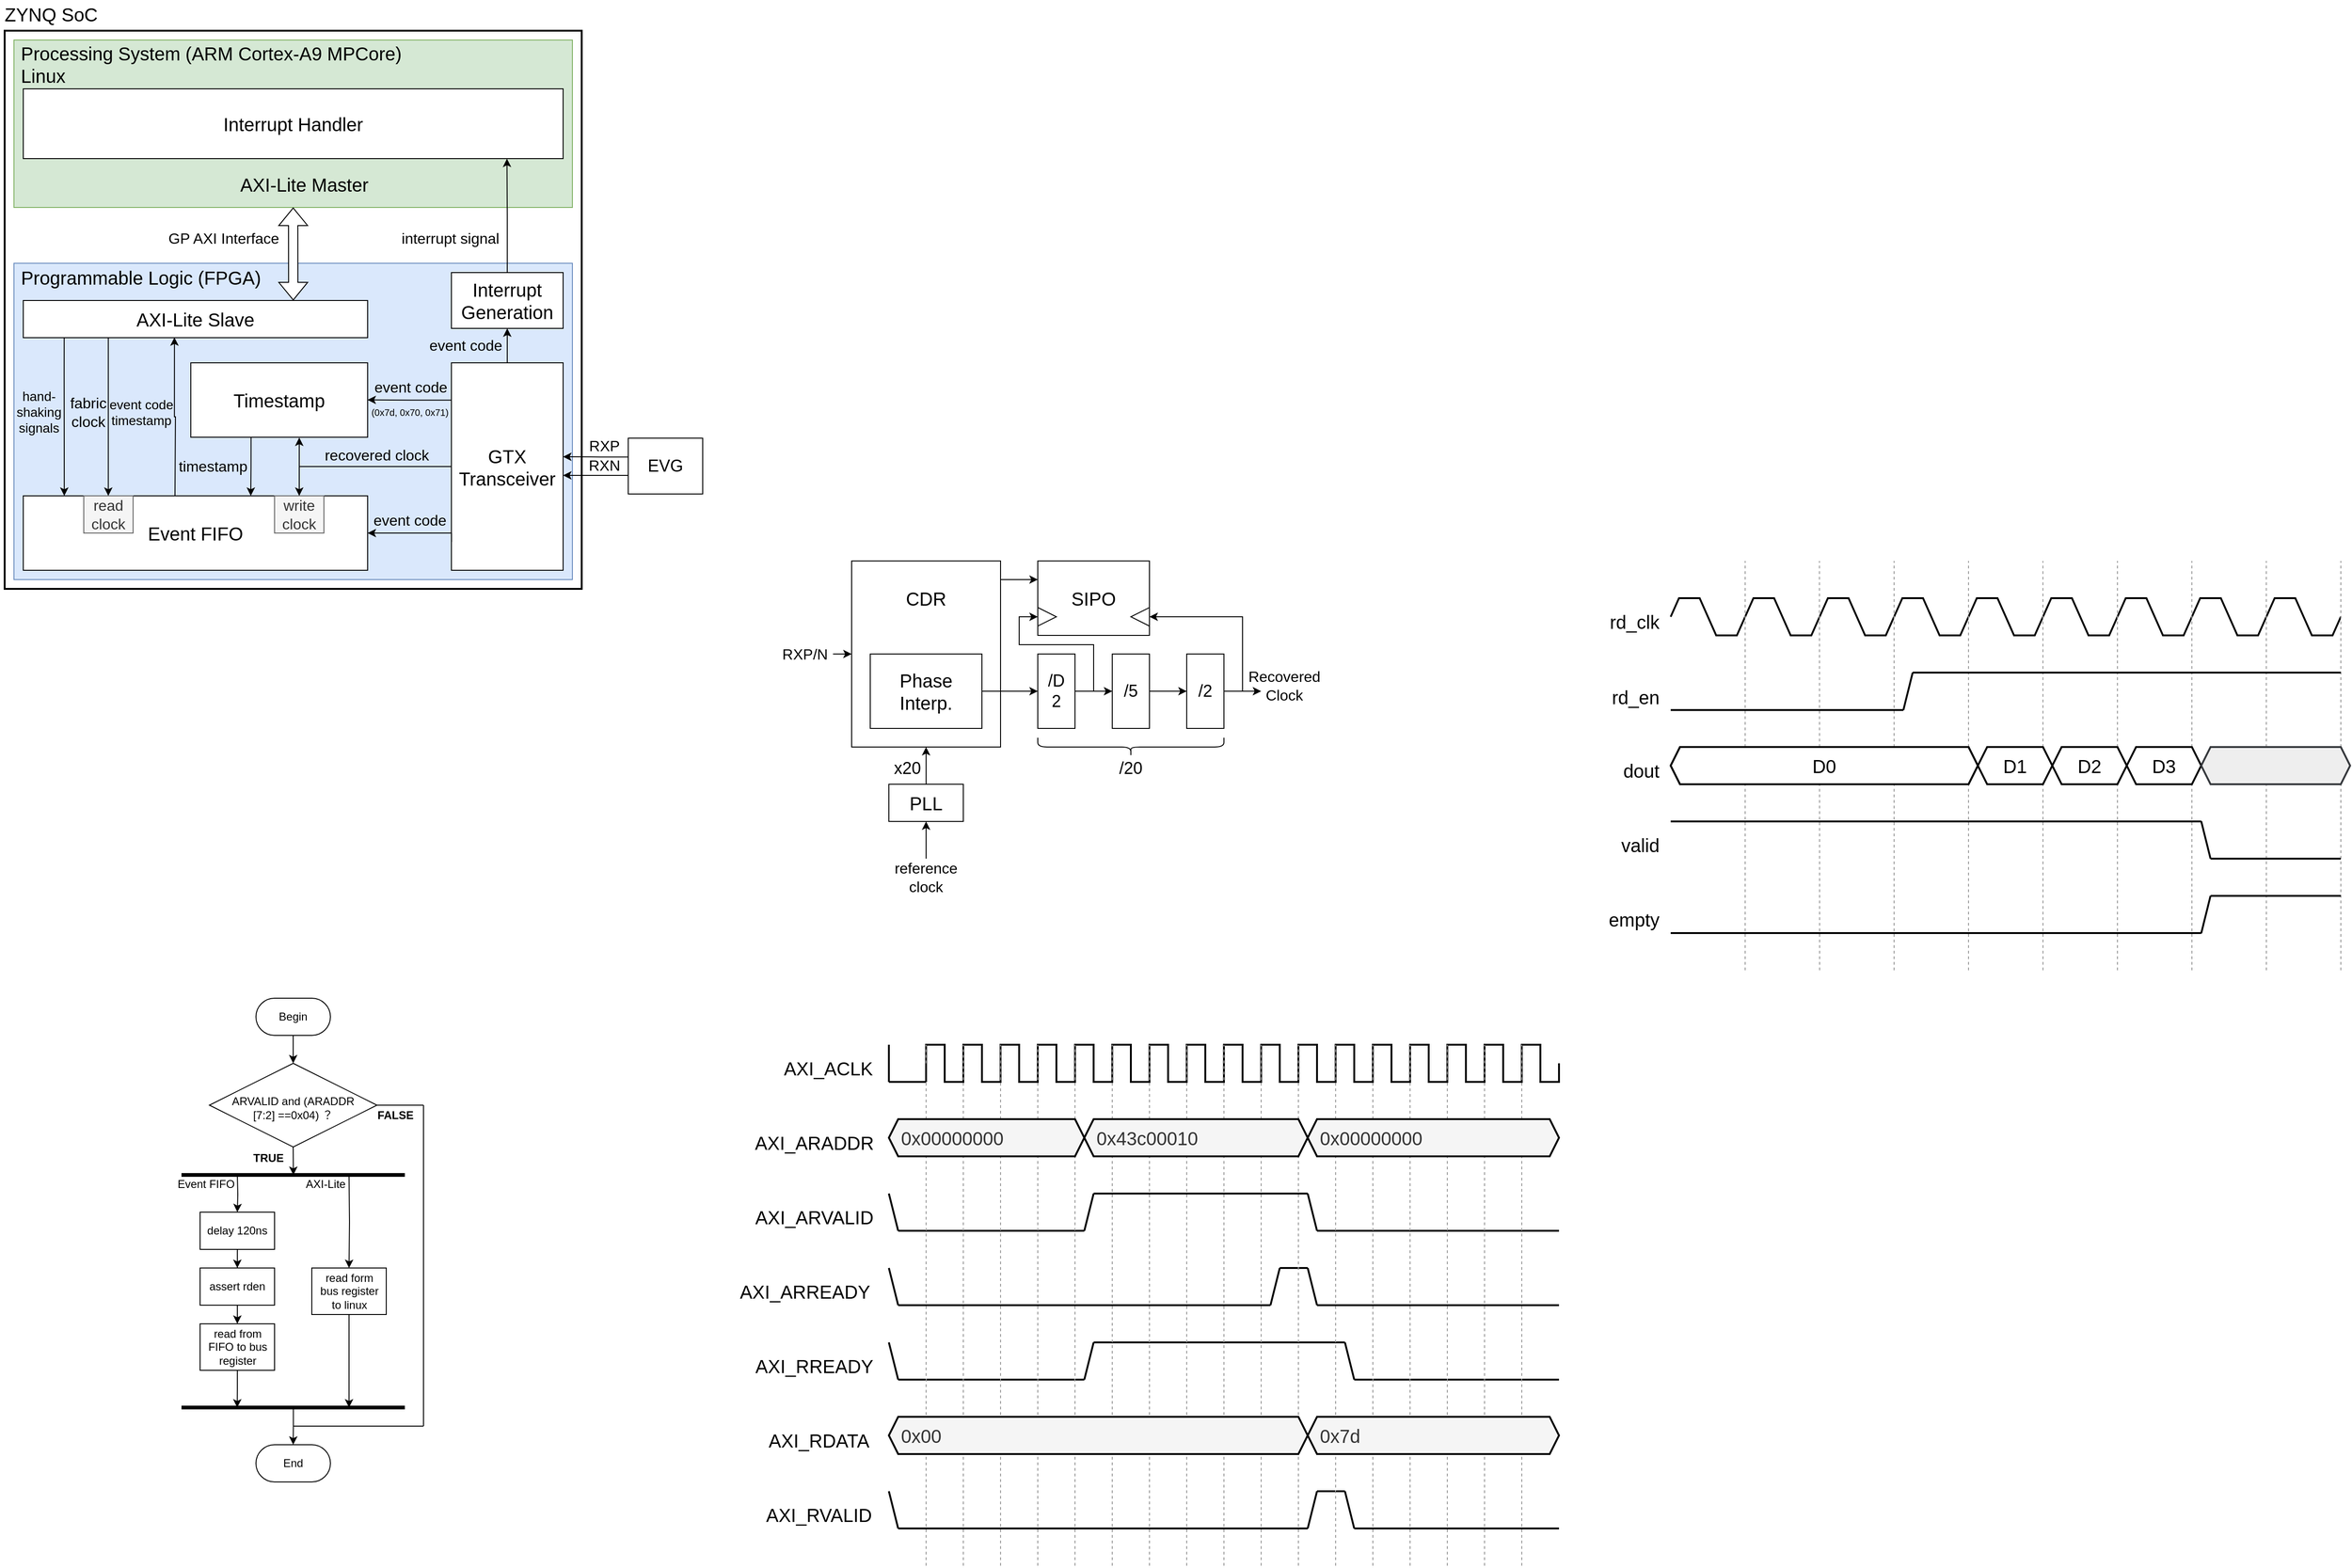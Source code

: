 <mxfile version="20.0.4" type="github">
  <diagram id="1goI3GVQZ4PJObYNkIat" name="Page-1">
    <mxGraphModel dx="1093" dy="589" grid="1" gridSize="10" guides="1" tooltips="1" connect="1" arrows="1" fold="1" page="1" pageScale="1" pageWidth="1654" pageHeight="2336" math="0" shadow="0">
      <root>
        <mxCell id="0" />
        <mxCell id="1" parent="0" />
        <mxCell id="6_cSUB1AkO9mFOaKOOmG-347" style="edgeStyle=orthogonalEdgeStyle;rounded=0;orthogonalLoop=1;jettySize=auto;html=1;exitX=0.5;exitY=1;exitDx=0;exitDy=0;fontFamily=Helvetica;fontSize=10;endSize=6;strokeColor=#000000;strokeWidth=1;fillColor=default;" edge="1" parent="1" source="6_cSUB1AkO9mFOaKOOmG-323">
          <mxGeometry relative="1" as="geometry">
            <mxPoint x="400.2" y="1620" as="targetPoint" />
          </mxGeometry>
        </mxCell>
        <mxCell id="6_cSUB1AkO9mFOaKOOmG-323" value="" style="rhombus;whiteSpace=wrap;html=1;fontFamily=Helvetica;fontSize=20;strokeColor=#000000;strokeWidth=1;" vertex="1" parent="1">
          <mxGeometry x="310" y="1500" width="180" height="90" as="geometry" />
        </mxCell>
        <mxCell id="54l_NUsAsuN3ZVsKalz9-125" value="&lt;font style=&quot;font-size: 20px;&quot;&gt;ZYNQ SoC&lt;/font&gt;" style="text;html=1;strokeColor=none;fillColor=none;align=center;verticalAlign=middle;whiteSpace=wrap;rounded=0;fontFamily=Helvetica;fontSize=14;" parent="1" vertex="1">
          <mxGeometry x="85" y="357" width="110" height="30" as="geometry" />
        </mxCell>
        <mxCell id="54l_NUsAsuN3ZVsKalz9-126" value="" style="rounded=0;whiteSpace=wrap;html=1;fontFamily=Helvetica;fontSize=14;strokeWidth=2;" parent="1" vertex="1">
          <mxGeometry x="90" y="390" width="620" height="600" as="geometry" />
        </mxCell>
        <mxCell id="54l_NUsAsuN3ZVsKalz9-127" value="" style="rounded=0;whiteSpace=wrap;html=1;fontFamily=Helvetica;fontSize=14;strokeWidth=1;fillColor=#dae8fc;strokeColor=#6c8ebf;" parent="1" vertex="1">
          <mxGeometry x="100" y="640" width="600" height="340" as="geometry" />
        </mxCell>
        <mxCell id="54l_NUsAsuN3ZVsKalz9-128" value="" style="rounded=0;whiteSpace=wrap;html=1;fontFamily=Helvetica;fontSize=14;strokeWidth=1;fillColor=#d5e8d4;strokeColor=#82b366;" parent="1" vertex="1">
          <mxGeometry x="100" y="400" width="600" height="180" as="geometry" />
        </mxCell>
        <mxCell id="54l_NUsAsuN3ZVsKalz9-129" value="&lt;div style=&quot;font-size: 20px;&quot; align=&quot;left&quot;&gt;&lt;font style=&quot;font-size: 20px;&quot; face=&quot;Helvetica&quot;&gt;&lt;span class=&quot;markedContent&quot;&gt;&lt;span dir=&quot;ltr&quot; role=&quot;presentation&quot; style=&quot;left: 199.08px; top: 343.458px; transform: scaleX(0.968);&quot;&gt;&amp;nbsp;Processing System (&lt;/span&gt;&lt;/span&gt;&lt;font style=&quot;font-size: 20px;&quot;&gt;&lt;font style=&quot;font-size: 20px;&quot;&gt;&lt;font style=&quot;font-size: 20px;&quot;&gt;&lt;span style=&quot;&quot; class=&quot;markedContent&quot;&gt;&lt;span style=&quot;left: 1054.58px; top: 286.237px; transform: scaleX(0.93);&quot; dir=&quot;ltr&quot;&gt;ARM Cortex-A9 MPCore)&lt;/span&gt;&lt;/span&gt;&lt;/font&gt;&lt;/font&gt;&lt;/font&gt;&lt;br&gt;&lt;/font&gt;&lt;/div&gt;&lt;div style=&quot;font-size: 20px;&quot; align=&quot;left&quot;&gt;&lt;font style=&quot;font-size: 20px;&quot;&gt;&amp;nbsp;Linux&lt;br&gt;&lt;/font&gt;&lt;/div&gt;" style="text;html=1;strokeColor=none;fillColor=none;align=left;verticalAlign=middle;whiteSpace=wrap;rounded=0;fontFamily=Helvetica;fontSize=14;" parent="1" vertex="1">
          <mxGeometry x="100" y="400" width="430" height="52.5" as="geometry" />
        </mxCell>
        <mxCell id="6_cSUB1AkO9mFOaKOOmG-74" style="edgeStyle=orthogonalEdgeStyle;rounded=0;orthogonalLoop=1;jettySize=auto;html=1;exitX=0.5;exitY=0;exitDx=0;exitDy=0;entryX=0.5;entryY=1;entryDx=0;entryDy=0;fontFamily=Helvetica;fontSize=16;fillColor=default;" edge="1" parent="1" source="54l_NUsAsuN3ZVsKalz9-131" target="6_cSUB1AkO9mFOaKOOmG-73">
          <mxGeometry relative="1" as="geometry" />
        </mxCell>
        <mxCell id="54l_NUsAsuN3ZVsKalz9-131" value="&lt;div style=&quot;font-size: 20px;&quot;&gt;&lt;font style=&quot;font-size: 20px;&quot;&gt;GTX&lt;/font&gt;&lt;/div&gt;&lt;div style=&quot;font-size: 20px;&quot;&gt;&lt;font style=&quot;font-size: 20px;&quot;&gt;Transceiver&lt;/font&gt;&lt;/div&gt;" style="rounded=0;whiteSpace=wrap;html=1;fontFamily=Helvetica;fontSize=14;strokeWidth=1;" parent="1" vertex="1">
          <mxGeometry x="570" y="747" width="120" height="223" as="geometry" />
        </mxCell>
        <mxCell id="6_cSUB1AkO9mFOaKOOmG-21" style="edgeStyle=orthogonalEdgeStyle;rounded=0;orthogonalLoop=1;jettySize=auto;html=1;exitX=0.001;exitY=0.863;exitDx=0;exitDy=0;entryX=1;entryY=0.5;entryDx=0;entryDy=0;exitPerimeter=0;" edge="1" parent="1" source="54l_NUsAsuN3ZVsKalz9-131" target="54l_NUsAsuN3ZVsKalz9-132">
          <mxGeometry relative="1" as="geometry">
            <Array as="points">
              <mxPoint x="570" y="930" />
            </Array>
          </mxGeometry>
        </mxCell>
        <mxCell id="6_cSUB1AkO9mFOaKOOmG-38" style="edgeStyle=orthogonalEdgeStyle;rounded=0;orthogonalLoop=1;jettySize=auto;html=1;exitX=0.246;exitY=1.004;exitDx=0;exitDy=0;entryX=0.612;entryY=0;entryDx=0;entryDy=0;fontFamily=Helvetica;fontSize=12;exitPerimeter=0;entryPerimeter=0;" edge="1" parent="1">
          <mxGeometry relative="1" as="geometry">
            <mxPoint x="354.74" y="827.32" as="sourcePoint" />
            <mxPoint x="354.44" y="890" as="targetPoint" />
            <Array as="points">
              <mxPoint x="355" y="859" />
              <mxPoint x="354" y="859" />
            </Array>
          </mxGeometry>
        </mxCell>
        <mxCell id="54l_NUsAsuN3ZVsKalz9-132" value="&lt;font style=&quot;font-size: 20px;&quot;&gt;Event FIFO&lt;/font&gt;" style="rounded=0;whiteSpace=wrap;html=1;fontFamily=Helvetica;fontSize=14;strokeWidth=1;" parent="1" vertex="1">
          <mxGeometry x="110" y="890" width="370" height="80" as="geometry" />
        </mxCell>
        <mxCell id="54l_NUsAsuN3ZVsKalz9-133" value="&lt;font style=&quot;font-size: 20px;&quot; face=&quot;Helvetica&quot;&gt;AXI-Lite Slave&lt;/font&gt;" style="rounded=0;whiteSpace=wrap;html=1;fontFamily=Helvetica;fontSize=14;strokeWidth=1;" parent="1" vertex="1">
          <mxGeometry x="110" y="680" width="370" height="40" as="geometry" />
        </mxCell>
        <mxCell id="54l_NUsAsuN3ZVsKalz9-135" value="&lt;div style=&quot;font-size: 20px;&quot; align=&quot;left&quot;&gt;&lt;p&gt;&lt;font style=&quot;font-size: 20px;&quot; face=&quot;Helvetica&quot;&gt;&amp;nbsp;&lt;font style=&quot;font-size: 20px;&quot;&gt;&lt;span class=&quot;markedContent&quot;&gt;&lt;span dir=&quot;ltr&quot; role=&quot;presentation&quot; style=&quot;left: 472.269px; top: 707.572px; transform: scaleX(0.924);&quot;&gt;Programmable Logic&lt;/span&gt;&lt;/span&gt;&lt;/font&gt; (FPGA)&lt;/font&gt;&lt;/p&gt;&lt;/div&gt;" style="text;html=1;strokeColor=none;fillColor=none;align=left;verticalAlign=middle;whiteSpace=wrap;rounded=0;fontFamily=Helvetica;fontSize=14;" parent="1" vertex="1">
          <mxGeometry x="100" y="640" width="280" height="30" as="geometry" />
        </mxCell>
        <mxCell id="6_cSUB1AkO9mFOaKOOmG-10" value="" style="edgeStyle=orthogonalEdgeStyle;rounded=0;orthogonalLoop=1;jettySize=auto;html=1;" edge="1" parent="1">
          <mxGeometry relative="1" as="geometry">
            <mxPoint x="760" y="868" as="sourcePoint" />
            <mxPoint x="690" y="868" as="targetPoint" />
            <Array as="points">
              <mxPoint x="730" y="868" />
              <mxPoint x="730" y="868" />
            </Array>
          </mxGeometry>
        </mxCell>
        <mxCell id="6_cSUB1AkO9mFOaKOOmG-12" value="RXN" style="edgeLabel;html=1;align=center;verticalAlign=middle;resizable=0;points=[];fontSize=16;" vertex="1" connectable="0" parent="6_cSUB1AkO9mFOaKOOmG-10">
          <mxGeometry x="-0.125" y="1" relative="1" as="geometry">
            <mxPoint x="4" y="-12" as="offset" />
          </mxGeometry>
        </mxCell>
        <mxCell id="6_cSUB1AkO9mFOaKOOmG-13" value="" style="edgeStyle=orthogonalEdgeStyle;rounded=0;orthogonalLoop=1;jettySize=auto;html=1;" edge="1" parent="1">
          <mxGeometry relative="1" as="geometry">
            <mxPoint x="760" y="848.24" as="sourcePoint" />
            <mxPoint x="690" y="848" as="targetPoint" />
            <Array as="points">
              <mxPoint x="730" y="848" />
              <mxPoint x="730" y="848" />
            </Array>
          </mxGeometry>
        </mxCell>
        <mxCell id="6_cSUB1AkO9mFOaKOOmG-14" value="RXP" style="edgeLabel;html=1;align=center;verticalAlign=middle;resizable=0;points=[];fontSize=16;" vertex="1" connectable="0" parent="6_cSUB1AkO9mFOaKOOmG-13">
          <mxGeometry x="-0.125" y="1" relative="1" as="geometry">
            <mxPoint x="4" y="-13" as="offset" />
          </mxGeometry>
        </mxCell>
        <mxCell id="6_cSUB1AkO9mFOaKOOmG-15" value="&lt;font style=&quot;font-size: 18px;&quot;&gt;EVG&lt;/font&gt;" style="rounded=0;whiteSpace=wrap;html=1;" vertex="1" parent="1">
          <mxGeometry x="760" y="828" width="80" height="60" as="geometry" />
        </mxCell>
        <mxCell id="6_cSUB1AkO9mFOaKOOmG-20" value="&lt;font style=&quot;font-size: 16px;&quot;&gt;recovered clock&lt;/font&gt;" style="text;html=1;strokeColor=none;fillColor=none;align=center;verticalAlign=middle;whiteSpace=wrap;rounded=0;" vertex="1" parent="1">
          <mxGeometry x="430" y="836" width="120" height="20" as="geometry" />
        </mxCell>
        <mxCell id="6_cSUB1AkO9mFOaKOOmG-22" value="&lt;font style=&quot;font-size: 16px;&quot;&gt;event code&lt;/font&gt;" style="text;html=1;strokeColor=none;fillColor=none;align=center;verticalAlign=middle;whiteSpace=wrap;rounded=0;" vertex="1" parent="1">
          <mxGeometry x="481.5" y="906" width="87" height="20" as="geometry" />
        </mxCell>
        <mxCell id="6_cSUB1AkO9mFOaKOOmG-81" style="edgeStyle=orthogonalEdgeStyle;rounded=0;orthogonalLoop=1;jettySize=auto;html=1;fontFamily=Helvetica;fontSize=16;fillColor=default;entryX=0.5;entryY=0;entryDx=0;entryDy=0;" edge="1" parent="1" source="54l_NUsAsuN3ZVsKalz9-131" target="6_cSUB1AkO9mFOaKOOmG-23">
          <mxGeometry relative="1" as="geometry" />
        </mxCell>
        <mxCell id="6_cSUB1AkO9mFOaKOOmG-23" value="&lt;div style=&quot;font-size: 16px;&quot;&gt;&lt;font style=&quot;font-size: 16px;&quot;&gt;write&lt;/font&gt;&lt;/div&gt;&lt;div style=&quot;font-size: 16px;&quot;&gt;&lt;font style=&quot;font-size: 16px;&quot;&gt;clock&lt;br&gt;&lt;/font&gt;&lt;/div&gt;" style="rounded=0;whiteSpace=wrap;html=1;fillColor=#f5f5f5;strokeColor=#666666;fontColor=#333333;" vertex="1" parent="1">
          <mxGeometry x="380" y="890" width="53" height="40" as="geometry" />
        </mxCell>
        <mxCell id="6_cSUB1AkO9mFOaKOOmG-24" value="&lt;div style=&quot;font-size: 16px;&quot;&gt;&lt;font style=&quot;font-size: 16px;&quot;&gt;read&lt;/font&gt;&lt;/div&gt;&lt;div style=&quot;font-size: 16px;&quot;&gt;&lt;font style=&quot;font-size: 16px;&quot;&gt;clock&lt;br&gt;&lt;/font&gt;&lt;/div&gt;" style="rounded=0;whiteSpace=wrap;html=1;fillColor=#f5f5f5;fontColor=#333333;strokeColor=#666666;" vertex="1" parent="1">
          <mxGeometry x="175" y="890" width="53" height="40" as="geometry" />
        </mxCell>
        <mxCell id="6_cSUB1AkO9mFOaKOOmG-27" value="&lt;div style=&quot;font-size: 16px;&quot;&gt;&lt;font style=&quot;font-size: 16px;&quot;&gt;fabric&lt;/font&gt;&lt;/div&gt;&lt;div style=&quot;font-size: 16px;&quot;&gt;&lt;font style=&quot;font-size: 16px;&quot;&gt;clock&lt;/font&gt;&lt;/div&gt;" style="text;html=1;strokeColor=none;fillColor=none;align=center;verticalAlign=middle;whiteSpace=wrap;rounded=0;" vertex="1" parent="1">
          <mxGeometry x="159" y="780" width="42" height="40" as="geometry" />
        </mxCell>
        <mxCell id="6_cSUB1AkO9mFOaKOOmG-29" value="&lt;font style=&quot;font-size: 20px;&quot;&gt;Timestamp &lt;/font&gt;" style="rounded=0;whiteSpace=wrap;html=1;" vertex="1" parent="1">
          <mxGeometry x="290" y="747" width="190" height="80" as="geometry" />
        </mxCell>
        <mxCell id="6_cSUB1AkO9mFOaKOOmG-37" value="&lt;font style=&quot;font-size: 16px;&quot;&gt;timestamp&lt;/font&gt;" style="text;html=1;strokeColor=none;fillColor=none;align=center;verticalAlign=middle;whiteSpace=wrap;rounded=0;fontFamily=Helvetica;fontSize=16;" vertex="1" parent="1">
          <mxGeometry x="274" y="848" width="80" height="20" as="geometry" />
        </mxCell>
        <mxCell id="6_cSUB1AkO9mFOaKOOmG-49" style="edgeStyle=orthogonalEdgeStyle;rounded=0;orthogonalLoop=1;jettySize=auto;html=1;exitX=0.001;exitY=0.863;exitDx=0;exitDy=0;entryX=1;entryY=0.5;entryDx=0;entryDy=0;exitPerimeter=0;" edge="1" parent="1">
          <mxGeometry relative="1" as="geometry">
            <mxPoint x="570" y="787.12" as="sourcePoint" />
            <mxPoint x="479.88" y="786.85" as="targetPoint" />
            <Array as="points">
              <mxPoint x="524.88" y="786.85" />
              <mxPoint x="479.88" y="786.85" />
            </Array>
          </mxGeometry>
        </mxCell>
        <mxCell id="6_cSUB1AkO9mFOaKOOmG-52" value="&lt;font style=&quot;font-size: 16px;&quot;&gt;event code&lt;/font&gt;" style="text;html=1;strokeColor=none;fillColor=none;align=center;verticalAlign=middle;whiteSpace=wrap;rounded=0;" vertex="1" parent="1">
          <mxGeometry x="483" y="763" width="87" height="20" as="geometry" />
        </mxCell>
        <mxCell id="6_cSUB1AkO9mFOaKOOmG-53" value="(0x7d, 0x70, 0x71)" style="text;html=1;strokeColor=none;fillColor=none;align=center;verticalAlign=middle;whiteSpace=wrap;rounded=0;fontFamily=Helvetica;fontSize=10;" vertex="1" parent="1">
          <mxGeometry x="481.5" y="790" width="86.5" height="20" as="geometry" />
        </mxCell>
        <mxCell id="6_cSUB1AkO9mFOaKOOmG-57" style="edgeStyle=orthogonalEdgeStyle;rounded=0;orthogonalLoop=1;jettySize=auto;html=1;exitX=0.215;exitY=0.997;exitDx=0;exitDy=0;entryX=0.5;entryY=0;entryDx=0;entryDy=0;exitPerimeter=0;" edge="1" parent="1">
          <mxGeometry relative="1" as="geometry">
            <mxPoint x="153.95" y="719.88" as="sourcePoint" />
            <mxPoint x="154.06" y="890" as="targetPoint" />
            <Array as="points">
              <mxPoint x="154" y="760" />
              <mxPoint x="154" y="760" />
            </Array>
          </mxGeometry>
        </mxCell>
        <mxCell id="6_cSUB1AkO9mFOaKOOmG-60" value="&lt;div style=&quot;font-size: 14px;&quot;&gt;&lt;font style=&quot;font-size: 14px;&quot;&gt;hand-shaking&lt;/font&gt;&lt;/div&gt;&lt;div style=&quot;font-size: 14px;&quot;&gt;&lt;font style=&quot;font-size: 14px;&quot;&gt;signals&lt;br style=&quot;font-size: 14px;&quot;&gt;&lt;/font&gt;&lt;/div&gt;" style="text;html=1;strokeColor=none;fillColor=none;align=center;verticalAlign=middle;whiteSpace=wrap;rounded=0;fontFamily=Helvetica;fontSize=14;" vertex="1" parent="1">
          <mxGeometry x="97" y="770" width="60" height="60" as="geometry" />
        </mxCell>
        <mxCell id="6_cSUB1AkO9mFOaKOOmG-62" value="&lt;font style=&quot;font-size: 20px;&quot;&gt;&lt;span class=&quot;op_dict3_font24 op_dict3_marginRight c-gap-right&quot;&gt;Interrupt Handler&lt;/span&gt;&lt;/font&gt;" style="rounded=0;whiteSpace=wrap;html=1;fontFamily=Helvetica;fontSize=9;" vertex="1" parent="1">
          <mxGeometry x="110" y="452.5" width="580" height="75" as="geometry" />
        </mxCell>
        <mxCell id="6_cSUB1AkO9mFOaKOOmG-63" value="&lt;font style=&quot;font-size: 20px;&quot;&gt;AXI-Lite Master&lt;/font&gt;" style="text;html=1;strokeColor=none;fillColor=none;align=center;verticalAlign=middle;whiteSpace=wrap;rounded=0;fontFamily=Helvetica;fontSize=9;" vertex="1" parent="1">
          <mxGeometry x="332.5" y="540" width="157.5" height="30" as="geometry" />
        </mxCell>
        <mxCell id="6_cSUB1AkO9mFOaKOOmG-64" value="" style="shape=flexArrow;endArrow=classic;startArrow=classic;html=1;rounded=0;fontFamily=Helvetica;fontSize=14;entryX=0.5;entryY=1;entryDx=0;entryDy=0;fillColor=default;exitX=0.784;exitY=0;exitDx=0;exitDy=0;exitPerimeter=0;" edge="1" parent="1" source="54l_NUsAsuN3ZVsKalz9-133" target="54l_NUsAsuN3ZVsKalz9-128">
          <mxGeometry width="100" height="100" relative="1" as="geometry">
            <mxPoint x="330" y="630" as="sourcePoint" />
            <mxPoint x="430" y="530" as="targetPoint" />
          </mxGeometry>
        </mxCell>
        <mxCell id="6_cSUB1AkO9mFOaKOOmG-72" value="" style="endArrow=classic;html=1;rounded=0;fontFamily=Helvetica;fontSize=16;fillColor=default;exitX=0;exitY=0;exitDx=0;exitDy=0;entryX=0;entryY=1;entryDx=0;entryDy=0;" edge="1" parent="1">
          <mxGeometry width="50" height="50" relative="1" as="geometry">
            <mxPoint x="201.35" y="720" as="sourcePoint" />
            <mxPoint x="201.35" y="890" as="targetPoint" />
          </mxGeometry>
        </mxCell>
        <mxCell id="6_cSUB1AkO9mFOaKOOmG-95" style="edgeStyle=orthogonalEdgeStyle;rounded=0;orthogonalLoop=1;jettySize=auto;html=1;exitX=0.5;exitY=0;exitDx=0;exitDy=0;entryX=0.896;entryY=1.001;entryDx=0;entryDy=0;entryPerimeter=0;fontFamily=Helvetica;fontSize=16;fillColor=default;" edge="1" parent="1" source="6_cSUB1AkO9mFOaKOOmG-73" target="6_cSUB1AkO9mFOaKOOmG-62">
          <mxGeometry relative="1" as="geometry" />
        </mxCell>
        <mxCell id="6_cSUB1AkO9mFOaKOOmG-73" value="&lt;div style=&quot;font-size: 20px;&quot;&gt;&lt;font style=&quot;font-size: 20px;&quot;&gt;Interrupt&lt;/font&gt;&lt;/div&gt;&lt;div style=&quot;font-size: 20px;&quot;&gt;&lt;font style=&quot;font-size: 20px;&quot;&gt;Generation&lt;br&gt;&lt;/font&gt;&lt;/div&gt;" style="rounded=0;whiteSpace=wrap;html=1;fontFamily=Helvetica;fontSize=16;" vertex="1" parent="1">
          <mxGeometry x="570" y="650" width="120" height="60" as="geometry" />
        </mxCell>
        <mxCell id="6_cSUB1AkO9mFOaKOOmG-75" value="&lt;font style=&quot;font-size: 16px;&quot;&gt;event code&lt;/font&gt;" style="text;html=1;strokeColor=none;fillColor=none;align=center;verticalAlign=middle;whiteSpace=wrap;rounded=0;" vertex="1" parent="1">
          <mxGeometry x="542" y="718" width="87" height="20" as="geometry" />
        </mxCell>
        <mxCell id="6_cSUB1AkO9mFOaKOOmG-80" value="&lt;font style=&quot;font-size: 16px;&quot;&gt;interrupt signal&lt;/font&gt;" style="text;html=1;strokeColor=none;fillColor=none;align=center;verticalAlign=middle;whiteSpace=wrap;rounded=0;" vertex="1" parent="1">
          <mxGeometry x="510" y="598" width="118" height="30" as="geometry" />
        </mxCell>
        <mxCell id="6_cSUB1AkO9mFOaKOOmG-83" value="" style="endArrow=classic;html=1;rounded=0;fontFamily=Helvetica;fontSize=16;fillColor=default;exitX=0.696;exitY=-0.007;exitDx=0;exitDy=0;exitPerimeter=0;entryX=0.408;entryY=1.005;entryDx=0;entryDy=0;entryPerimeter=0;" edge="1" parent="1">
          <mxGeometry width="50" height="50" relative="1" as="geometry">
            <mxPoint x="406.52" y="889.44" as="sourcePoint" />
            <mxPoint x="406.52" y="827.4" as="targetPoint" />
          </mxGeometry>
        </mxCell>
        <mxCell id="6_cSUB1AkO9mFOaKOOmG-90" style="edgeStyle=orthogonalEdgeStyle;rounded=0;orthogonalLoop=1;jettySize=auto;html=1;exitX=0.5;exitY=0;exitDx=0;exitDy=0;entryX=0.439;entryY=0.992;entryDx=0;entryDy=0;entryPerimeter=0;fontFamily=Helvetica;fontSize=14;fillColor=default;" edge="1" parent="1" target="54l_NUsAsuN3ZVsKalz9-133">
          <mxGeometry relative="1" as="geometry">
            <mxPoint x="273" y="890" as="sourcePoint" />
          </mxGeometry>
        </mxCell>
        <mxCell id="6_cSUB1AkO9mFOaKOOmG-89" value="&lt;div style=&quot;font-size: 14px;&quot;&gt;&lt;font style=&quot;font-size: 14px;&quot;&gt;event code&lt;/font&gt;&lt;/div&gt;&lt;div style=&quot;font-size: 14px;&quot;&gt;&lt;font style=&quot;font-size: 14px;&quot;&gt;timestamp&lt;br style=&quot;font-size: 14px;&quot;&gt;&lt;/font&gt;&lt;/div&gt;" style="text;html=1;strokeColor=none;fillColor=none;align=center;verticalAlign=middle;whiteSpace=wrap;rounded=0;fontFamily=Helvetica;fontSize=14;" vertex="1" parent="1">
          <mxGeometry x="201" y="767.5" width="72" height="65" as="geometry" />
        </mxCell>
        <mxCell id="6_cSUB1AkO9mFOaKOOmG-92" value="&lt;font style=&quot;font-size: 16px;&quot;&gt;GP AXI Interface&lt;/font&gt;" style="text;html=1;strokeColor=none;fillColor=none;align=center;verticalAlign=middle;whiteSpace=wrap;rounded=0;" vertex="1" parent="1">
          <mxGeometry x="260" y="598" width="131" height="30" as="geometry" />
        </mxCell>
        <mxCell id="6_cSUB1AkO9mFOaKOOmG-100" value="" style="rounded=0;whiteSpace=wrap;html=1;fontFamily=Helvetica;fontSize=16;" vertex="1" parent="1">
          <mxGeometry x="1000" y="960" width="160" height="200" as="geometry" />
        </mxCell>
        <mxCell id="6_cSUB1AkO9mFOaKOOmG-102" value="" style="endArrow=classic;html=1;rounded=0;fontFamily=Helvetica;fontSize=16;fillColor=default;entryX=0;entryY=0.5;entryDx=0;entryDy=0;" edge="1" parent="1" target="6_cSUB1AkO9mFOaKOOmG-100">
          <mxGeometry width="50" height="50" relative="1" as="geometry">
            <mxPoint x="980" y="1060" as="sourcePoint" />
            <mxPoint x="1210" y="950" as="targetPoint" />
          </mxGeometry>
        </mxCell>
        <mxCell id="6_cSUB1AkO9mFOaKOOmG-103" value="RXP/N" style="text;html=1;strokeColor=none;fillColor=none;align=center;verticalAlign=middle;whiteSpace=wrap;rounded=0;fontFamily=Helvetica;fontSize=16;" vertex="1" parent="1">
          <mxGeometry x="920" y="1045" width="60" height="30" as="geometry" />
        </mxCell>
        <mxCell id="6_cSUB1AkO9mFOaKOOmG-109" style="edgeStyle=orthogonalEdgeStyle;rounded=0;orthogonalLoop=1;jettySize=auto;html=1;exitX=0.5;exitY=0;exitDx=0;exitDy=0;entryX=0.5;entryY=1;entryDx=0;entryDy=0;fontFamily=Helvetica;fontSize=16;fillColor=default;" edge="1" parent="1" source="6_cSUB1AkO9mFOaKOOmG-106" target="6_cSUB1AkO9mFOaKOOmG-100">
          <mxGeometry relative="1" as="geometry" />
        </mxCell>
        <mxCell id="6_cSUB1AkO9mFOaKOOmG-106" value="" style="rounded=0;whiteSpace=wrap;html=1;fontFamily=Helvetica;fontSize=16;" vertex="1" parent="1">
          <mxGeometry x="1040" y="1200" width="80" height="40" as="geometry" />
        </mxCell>
        <mxCell id="6_cSUB1AkO9mFOaKOOmG-105" value="&lt;font style=&quot;font-size: 20px;&quot;&gt;PLL&lt;/font&gt;" style="text;html=1;strokeColor=none;fillColor=none;align=center;verticalAlign=middle;whiteSpace=wrap;rounded=0;fontFamily=Helvetica;fontSize=16;" vertex="1" parent="1">
          <mxGeometry x="1060" y="1210" width="40" height="20" as="geometry" />
        </mxCell>
        <mxCell id="6_cSUB1AkO9mFOaKOOmG-107" value="" style="endArrow=classic;html=1;rounded=0;fontFamily=Helvetica;fontSize=16;fillColor=default;" edge="1" parent="1">
          <mxGeometry width="50" height="50" relative="1" as="geometry">
            <mxPoint x="1080" y="1280" as="sourcePoint" />
            <mxPoint x="1080" y="1240" as="targetPoint" />
          </mxGeometry>
        </mxCell>
        <mxCell id="6_cSUB1AkO9mFOaKOOmG-108" value="&lt;div&gt;reference&lt;/div&gt;&lt;div&gt;clock&lt;br&gt;&lt;/div&gt;" style="text;html=1;strokeColor=none;fillColor=none;align=center;verticalAlign=middle;whiteSpace=wrap;rounded=0;fontFamily=Helvetica;fontSize=16;" vertex="1" parent="1">
          <mxGeometry x="1045" y="1280" width="70" height="40" as="geometry" />
        </mxCell>
        <mxCell id="6_cSUB1AkO9mFOaKOOmG-110" value="" style="rounded=0;whiteSpace=wrap;html=1;fontFamily=Helvetica;fontSize=16;" vertex="1" parent="1">
          <mxGeometry x="1020" y="1060" width="120" height="80" as="geometry" />
        </mxCell>
        <mxCell id="6_cSUB1AkO9mFOaKOOmG-111" value="&lt;font style=&quot;font-size: 20px;&quot; face=&quot;Helvetica&quot;&gt;&lt;span class=&quot;markedContent&quot; style=&quot;&quot;&gt;&lt;span class=&quot;markedContent&quot; style=&quot;&quot;&gt;&lt;span dir=&quot;ltr&quot; role=&quot;presentation&quot; style=&quot;left: 306.765px; top: 526.955px; transform: scaleX(0.987);&quot;&gt;Ph&lt;/span&gt;&lt;span dir=&quot;ltr&quot; role=&quot;presentation&quot; style=&quot;left: 321.318px; top: 526.955px; transform: scaleX(1.032);&quot;&gt;as&lt;/span&gt;&lt;span dir=&quot;ltr&quot; role=&quot;presentation&quot; style=&quot;left: 333.886px; top: 526.955px;&quot;&gt;e&lt;/span&gt;&lt;br role=&quot;presentation&quot; style=&quot;&quot;&gt;&lt;span dir=&quot;ltr&quot; role=&quot;presentation&quot; style=&quot;left: 307.152px; top: 541.355px; transform: scaleX(0.904);&quot;&gt;Interp.&lt;/span&gt;&lt;/span&gt;&lt;/span&gt;&lt;/font&gt;" style="text;html=1;strokeColor=none;fillColor=none;align=center;verticalAlign=middle;whiteSpace=wrap;rounded=0;fontFamily=Helvetica;fontSize=16;" vertex="1" parent="1">
          <mxGeometry x="1045" y="1073.75" width="70" height="52.5" as="geometry" />
        </mxCell>
        <mxCell id="6_cSUB1AkO9mFOaKOOmG-112" value="&lt;font style=&quot;font-size: 20px;&quot;&gt;CDR&lt;/font&gt;" style="text;html=1;strokeColor=none;fillColor=none;align=center;verticalAlign=middle;whiteSpace=wrap;rounded=0;fontFamily=Helvetica;fontSize=16;" vertex="1" parent="1">
          <mxGeometry x="1050" y="985" width="60" height="30" as="geometry" />
        </mxCell>
        <mxCell id="6_cSUB1AkO9mFOaKOOmG-115" style="edgeStyle=orthogonalEdgeStyle;rounded=0;orthogonalLoop=1;jettySize=auto;html=1;exitX=1;exitY=0.1;exitDx=0;exitDy=0;entryX=0;entryY=0.25;entryDx=0;entryDy=0;fontFamily=Helvetica;fontSize=16;fillColor=default;exitPerimeter=0;" edge="1" parent="1" source="6_cSUB1AkO9mFOaKOOmG-100" target="6_cSUB1AkO9mFOaKOOmG-113">
          <mxGeometry relative="1" as="geometry" />
        </mxCell>
        <mxCell id="6_cSUB1AkO9mFOaKOOmG-113" value="&lt;font style=&quot;font-size: 20px;&quot; face=&quot;Helvetica&quot;&gt;SIPO&lt;/font&gt;" style="rounded=0;whiteSpace=wrap;html=1;fontFamily=Helvetica;fontSize=16;" vertex="1" parent="1">
          <mxGeometry x="1200" y="960" width="120" height="80" as="geometry" />
        </mxCell>
        <mxCell id="6_cSUB1AkO9mFOaKOOmG-126" style="edgeStyle=orthogonalEdgeStyle;rounded=0;orthogonalLoop=1;jettySize=auto;html=1;exitX=1;exitY=0.5;exitDx=0;exitDy=0;entryX=0;entryY=0.5;entryDx=0;entryDy=0;fontFamily=Helvetica;fontSize=16;fillColor=default;" edge="1" parent="1" source="6_cSUB1AkO9mFOaKOOmG-110" target="6_cSUB1AkO9mFOaKOOmG-116">
          <mxGeometry relative="1" as="geometry" />
        </mxCell>
        <mxCell id="6_cSUB1AkO9mFOaKOOmG-128" style="edgeStyle=orthogonalEdgeStyle;rounded=0;orthogonalLoop=1;jettySize=auto;html=1;exitX=0;exitY=0.5;exitDx=0;exitDy=0;entryX=0;entryY=0.5;entryDx=0;entryDy=0;fontFamily=Helvetica;fontSize=16;fillColor=default;" edge="1" parent="1" source="6_cSUB1AkO9mFOaKOOmG-118" target="6_cSUB1AkO9mFOaKOOmG-130">
          <mxGeometry relative="1" as="geometry">
            <Array as="points">
              <mxPoint x="1260" y="1100" />
              <mxPoint x="1260" y="1050" />
              <mxPoint x="1180" y="1050" />
              <mxPoint x="1180" y="1020" />
            </Array>
          </mxGeometry>
        </mxCell>
        <mxCell id="6_cSUB1AkO9mFOaKOOmG-134" style="edgeStyle=orthogonalEdgeStyle;rounded=0;orthogonalLoop=1;jettySize=auto;html=1;exitX=1;exitY=0.5;exitDx=0;exitDy=0;entryX=0;entryY=0.5;entryDx=0;entryDy=0;fontFamily=Helvetica;fontSize=16;fillColor=default;" edge="1" parent="1" source="6_cSUB1AkO9mFOaKOOmG-116" target="6_cSUB1AkO9mFOaKOOmG-118">
          <mxGeometry relative="1" as="geometry" />
        </mxCell>
        <mxCell id="6_cSUB1AkO9mFOaKOOmG-116" value="" style="rounded=0;whiteSpace=wrap;html=1;fontFamily=Helvetica;fontSize=16;" vertex="1" parent="1">
          <mxGeometry x="1200" y="1060" width="40" height="80" as="geometry" />
        </mxCell>
        <mxCell id="6_cSUB1AkO9mFOaKOOmG-117" value="&lt;div style=&quot;font-size: 18px;&quot;&gt;&lt;font style=&quot;font-size: 18px;&quot;&gt;/D&lt;/font&gt;&lt;/div&gt;&lt;div style=&quot;font-size: 18px;&quot;&gt;&lt;font style=&quot;font-size: 18px;&quot;&gt;2&lt;br&gt;&lt;/font&gt;&lt;/div&gt;" style="text;html=1;strokeColor=none;fillColor=none;align=center;verticalAlign=middle;whiteSpace=wrap;rounded=0;fontFamily=Helvetica;fontSize=16;" vertex="1" parent="1">
          <mxGeometry x="1205" y="1078.75" width="30" height="42.5" as="geometry" />
        </mxCell>
        <mxCell id="6_cSUB1AkO9mFOaKOOmG-129" style="edgeStyle=orthogonalEdgeStyle;rounded=0;orthogonalLoop=1;jettySize=auto;html=1;exitX=1;exitY=0.5;exitDx=0;exitDy=0;entryX=0;entryY=0.5;entryDx=0;entryDy=0;fontFamily=Helvetica;fontSize=16;fillColor=default;" edge="1" parent="1" source="6_cSUB1AkO9mFOaKOOmG-118" target="6_cSUB1AkO9mFOaKOOmG-120">
          <mxGeometry relative="1" as="geometry" />
        </mxCell>
        <mxCell id="6_cSUB1AkO9mFOaKOOmG-118" value="&lt;font style=&quot;font-size: 18px;&quot;&gt;/5&lt;/font&gt;" style="rounded=0;whiteSpace=wrap;html=1;fontFamily=Helvetica;fontSize=16;" vertex="1" parent="1">
          <mxGeometry x="1280" y="1060" width="40" height="80" as="geometry" />
        </mxCell>
        <mxCell id="6_cSUB1AkO9mFOaKOOmG-135" style="edgeStyle=orthogonalEdgeStyle;rounded=0;orthogonalLoop=1;jettySize=auto;html=1;exitX=1;exitY=0.5;exitDx=0;exitDy=0;entryX=0;entryY=0.5;entryDx=0;entryDy=0;fontFamily=Helvetica;fontSize=16;fillColor=default;" edge="1" parent="1" source="6_cSUB1AkO9mFOaKOOmG-120" target="6_cSUB1AkO9mFOaKOOmG-132">
          <mxGeometry relative="1" as="geometry">
            <Array as="points">
              <mxPoint x="1420" y="1100" />
              <mxPoint x="1420" y="1020" />
            </Array>
          </mxGeometry>
        </mxCell>
        <mxCell id="6_cSUB1AkO9mFOaKOOmG-120" value="&lt;font style=&quot;font-size: 18px;&quot;&gt;/2&lt;/font&gt;" style="rounded=0;whiteSpace=wrap;html=1;fontFamily=Helvetica;fontSize=16;" vertex="1" parent="1">
          <mxGeometry x="1360" y="1060" width="40" height="80" as="geometry" />
        </mxCell>
        <mxCell id="6_cSUB1AkO9mFOaKOOmG-130" value="" style="triangle;whiteSpace=wrap;html=1;fontFamily=Helvetica;fontSize=16;" vertex="1" parent="1">
          <mxGeometry x="1200" y="1010" width="20" height="20" as="geometry" />
        </mxCell>
        <mxCell id="6_cSUB1AkO9mFOaKOOmG-132" value="" style="triangle;whiteSpace=wrap;html=1;fontFamily=Helvetica;fontSize=16;direction=west;" vertex="1" parent="1">
          <mxGeometry x="1300" y="1010" width="20" height="20" as="geometry" />
        </mxCell>
        <mxCell id="6_cSUB1AkO9mFOaKOOmG-136" value="" style="endArrow=classic;html=1;rounded=0;fontFamily=Helvetica;fontSize=16;fillColor=default;" edge="1" parent="1">
          <mxGeometry width="50" height="50" relative="1" as="geometry">
            <mxPoint x="1400" y="1100" as="sourcePoint" />
            <mxPoint x="1440" y="1100" as="targetPoint" />
          </mxGeometry>
        </mxCell>
        <mxCell id="6_cSUB1AkO9mFOaKOOmG-137" value="&lt;div&gt;Recovered&lt;/div&gt;&lt;div&gt;Clock&lt;br&gt;&lt;/div&gt;" style="text;html=1;strokeColor=none;fillColor=none;align=center;verticalAlign=middle;whiteSpace=wrap;rounded=0;fontFamily=Helvetica;fontSize=16;" vertex="1" parent="1">
          <mxGeometry x="1420" y="1071" width="90" height="45" as="geometry" />
        </mxCell>
        <mxCell id="6_cSUB1AkO9mFOaKOOmG-138" value="&lt;font style=&quot;font-size: 18px;&quot;&gt;x20&lt;/font&gt;" style="text;html=1;strokeColor=none;fillColor=none;align=center;verticalAlign=middle;whiteSpace=wrap;rounded=0;fontFamily=Helvetica;fontSize=16;" vertex="1" parent="1">
          <mxGeometry x="1040" y="1169" width="40" height="28" as="geometry" />
        </mxCell>
        <mxCell id="6_cSUB1AkO9mFOaKOOmG-139" value="" style="shape=curlyBracket;whiteSpace=wrap;html=1;rounded=1;fontFamily=Helvetica;fontSize=16;direction=north;" vertex="1" parent="1">
          <mxGeometry x="1200" y="1150" width="200" height="20" as="geometry" />
        </mxCell>
        <mxCell id="6_cSUB1AkO9mFOaKOOmG-140" value="&lt;font style=&quot;font-size: 18px;&quot;&gt;/20&lt;/font&gt;" style="text;html=1;strokeColor=none;fillColor=none;align=center;verticalAlign=middle;whiteSpace=wrap;rounded=0;fontFamily=Helvetica;fontSize=16;" vertex="1" parent="1">
          <mxGeometry x="1270" y="1168" width="60" height="30" as="geometry" />
        </mxCell>
        <mxCell id="6_cSUB1AkO9mFOaKOOmG-142" value="" style="pointerEvents=1;verticalLabelPosition=bottom;shadow=0;dashed=0;align=center;html=1;verticalAlign=top;shape=mxgraph.electrical.waveforms.square_wave;fontFamily=Helvetica;fontSize=20;strokeWidth=2;" vertex="1" parent="1">
          <mxGeometry x="1080" y="1480" width="40" height="40" as="geometry" />
        </mxCell>
        <mxCell id="6_cSUB1AkO9mFOaKOOmG-143" value="" style="pointerEvents=1;verticalLabelPosition=bottom;shadow=0;dashed=0;align=center;html=1;verticalAlign=top;shape=mxgraph.electrical.waveforms.square_wave;fontFamily=Helvetica;fontSize=20;strokeWidth=2;" vertex="1" parent="1">
          <mxGeometry x="1120" y="1480" width="40" height="40" as="geometry" />
        </mxCell>
        <mxCell id="6_cSUB1AkO9mFOaKOOmG-144" value="" style="pointerEvents=1;verticalLabelPosition=bottom;shadow=0;dashed=0;align=center;html=1;verticalAlign=top;shape=mxgraph.electrical.waveforms.square_wave;fontFamily=Helvetica;fontSize=20;strokeWidth=2;" vertex="1" parent="1">
          <mxGeometry x="1160" y="1480" width="40" height="40" as="geometry" />
        </mxCell>
        <mxCell id="6_cSUB1AkO9mFOaKOOmG-154" value="" style="pointerEvents=1;verticalLabelPosition=bottom;shadow=0;dashed=0;align=center;html=1;verticalAlign=top;shape=mxgraph.electrical.waveforms.square_wave;fontFamily=Helvetica;fontSize=20;strokeWidth=2;" vertex="1" parent="1">
          <mxGeometry x="1200" y="1480" width="40" height="40" as="geometry" />
        </mxCell>
        <mxCell id="6_cSUB1AkO9mFOaKOOmG-155" value="" style="pointerEvents=1;verticalLabelPosition=bottom;shadow=0;dashed=0;align=center;html=1;verticalAlign=top;shape=mxgraph.electrical.waveforms.square_wave;fontFamily=Helvetica;fontSize=20;strokeWidth=2;" vertex="1" parent="1">
          <mxGeometry x="1240" y="1480" width="40" height="40" as="geometry" />
        </mxCell>
        <mxCell id="6_cSUB1AkO9mFOaKOOmG-156" value="" style="pointerEvents=1;verticalLabelPosition=bottom;shadow=0;dashed=0;align=center;html=1;verticalAlign=top;shape=mxgraph.electrical.waveforms.square_wave;fontFamily=Helvetica;fontSize=20;strokeWidth=2;" vertex="1" parent="1">
          <mxGeometry x="1280" y="1480" width="40" height="40" as="geometry" />
        </mxCell>
        <mxCell id="6_cSUB1AkO9mFOaKOOmG-157" value="" style="pointerEvents=1;verticalLabelPosition=bottom;shadow=0;dashed=0;align=center;html=1;verticalAlign=top;shape=mxgraph.electrical.waveforms.square_wave;fontFamily=Helvetica;fontSize=20;strokeWidth=2;" vertex="1" parent="1">
          <mxGeometry x="1320" y="1480" width="40" height="40" as="geometry" />
        </mxCell>
        <mxCell id="6_cSUB1AkO9mFOaKOOmG-158" value="" style="pointerEvents=1;verticalLabelPosition=bottom;shadow=0;dashed=0;align=center;html=1;verticalAlign=top;shape=mxgraph.electrical.waveforms.square_wave;fontFamily=Helvetica;fontSize=20;strokeWidth=2;" vertex="1" parent="1">
          <mxGeometry x="1360" y="1480" width="40" height="40" as="geometry" />
        </mxCell>
        <mxCell id="6_cSUB1AkO9mFOaKOOmG-159" value="" style="pointerEvents=1;verticalLabelPosition=bottom;shadow=0;dashed=0;align=center;html=1;verticalAlign=top;shape=mxgraph.electrical.waveforms.square_wave;fontFamily=Helvetica;fontSize=20;strokeWidth=2;" vertex="1" parent="1">
          <mxGeometry x="1400" y="1480" width="40" height="40" as="geometry" />
        </mxCell>
        <mxCell id="6_cSUB1AkO9mFOaKOOmG-160" value="" style="pointerEvents=1;verticalLabelPosition=bottom;shadow=0;dashed=0;align=center;html=1;verticalAlign=top;shape=mxgraph.electrical.waveforms.square_wave;fontFamily=Helvetica;fontSize=20;strokeWidth=2;" vertex="1" parent="1">
          <mxGeometry x="1440" y="1480" width="40" height="40" as="geometry" />
        </mxCell>
        <mxCell id="6_cSUB1AkO9mFOaKOOmG-161" value="" style="pointerEvents=1;verticalLabelPosition=bottom;shadow=0;dashed=0;align=center;html=1;verticalAlign=top;shape=mxgraph.electrical.waveforms.square_wave;fontFamily=Helvetica;fontSize=20;strokeWidth=2;" vertex="1" parent="1">
          <mxGeometry x="1480" y="1480" width="40" height="40" as="geometry" />
        </mxCell>
        <mxCell id="6_cSUB1AkO9mFOaKOOmG-162" value="" style="pointerEvents=1;verticalLabelPosition=bottom;shadow=0;dashed=0;align=center;html=1;verticalAlign=top;shape=mxgraph.electrical.waveforms.square_wave;fontFamily=Helvetica;fontSize=20;strokeWidth=2;" vertex="1" parent="1">
          <mxGeometry x="1520" y="1480" width="40" height="40" as="geometry" />
        </mxCell>
        <mxCell id="6_cSUB1AkO9mFOaKOOmG-164" value="" style="pointerEvents=1;verticalLabelPosition=bottom;shadow=0;dashed=0;align=center;html=1;verticalAlign=top;shape=mxgraph.electrical.waveforms.square_wave;fontFamily=Helvetica;fontSize=20;strokeWidth=2;" vertex="1" parent="1">
          <mxGeometry x="1560" y="1480" width="40" height="40" as="geometry" />
        </mxCell>
        <mxCell id="6_cSUB1AkO9mFOaKOOmG-165" value="" style="pointerEvents=1;verticalLabelPosition=bottom;shadow=0;dashed=0;align=center;html=1;verticalAlign=top;shape=mxgraph.electrical.waveforms.square_wave;fontFamily=Helvetica;fontSize=20;strokeWidth=2;" vertex="1" parent="1">
          <mxGeometry x="1600" y="1480" width="40" height="40" as="geometry" />
        </mxCell>
        <mxCell id="6_cSUB1AkO9mFOaKOOmG-166" value="" style="pointerEvents=1;verticalLabelPosition=bottom;shadow=0;dashed=0;align=center;html=1;verticalAlign=top;shape=mxgraph.electrical.waveforms.square_wave;fontFamily=Helvetica;fontSize=20;strokeWidth=2;" vertex="1" parent="1">
          <mxGeometry x="1640" y="1480" width="40" height="40" as="geometry" />
        </mxCell>
        <mxCell id="6_cSUB1AkO9mFOaKOOmG-167" value="" style="pointerEvents=1;verticalLabelPosition=bottom;shadow=0;dashed=0;align=center;html=1;verticalAlign=top;shape=mxgraph.electrical.waveforms.square_wave;fontFamily=Helvetica;fontSize=20;strokeWidth=2;" vertex="1" parent="1">
          <mxGeometry x="1680" y="1480" width="40" height="40" as="geometry" />
        </mxCell>
        <mxCell id="6_cSUB1AkO9mFOaKOOmG-168" value="" style="pointerEvents=1;verticalLabelPosition=bottom;shadow=0;dashed=0;align=center;html=1;verticalAlign=top;shape=mxgraph.electrical.waveforms.square_wave;fontFamily=Helvetica;fontSize=20;strokeWidth=2;" vertex="1" parent="1">
          <mxGeometry x="1720" y="1480" width="40" height="40" as="geometry" />
        </mxCell>
        <mxCell id="6_cSUB1AkO9mFOaKOOmG-169" value="" style="endArrow=none;html=1;rounded=0;fontFamily=Helvetica;fontSize=20;fillColor=default;strokeWidth=2;" edge="1" parent="1">
          <mxGeometry width="50" height="50" relative="1" as="geometry">
            <mxPoint x="1040" y="1640" as="sourcePoint" />
            <mxPoint x="1050" y="1680" as="targetPoint" />
          </mxGeometry>
        </mxCell>
        <mxCell id="6_cSUB1AkO9mFOaKOOmG-170" value="" style="endArrow=none;html=1;rounded=0;fontFamily=Helvetica;fontSize=20;fillColor=default;strokeWidth=2;" edge="1" parent="1">
          <mxGeometry width="50" height="50" relative="1" as="geometry">
            <mxPoint x="1050" y="1680" as="sourcePoint" />
            <mxPoint x="1250" y="1680" as="targetPoint" />
          </mxGeometry>
        </mxCell>
        <mxCell id="6_cSUB1AkO9mFOaKOOmG-172" value="" style="endArrow=none;html=1;rounded=0;fontFamily=Helvetica;fontSize=20;fillColor=default;strokeWidth=2;" edge="1" parent="1">
          <mxGeometry width="50" height="50" relative="1" as="geometry">
            <mxPoint x="1250" y="1680" as="sourcePoint" />
            <mxPoint x="1260" y="1640" as="targetPoint" />
          </mxGeometry>
        </mxCell>
        <mxCell id="6_cSUB1AkO9mFOaKOOmG-173" value="" style="endArrow=none;html=1;rounded=0;fontFamily=Helvetica;fontSize=20;fillColor=default;strokeWidth=2;" edge="1" parent="1">
          <mxGeometry width="50" height="50" relative="1" as="geometry">
            <mxPoint x="1260" y="1640" as="sourcePoint" />
            <mxPoint x="1490" y="1640" as="targetPoint" />
          </mxGeometry>
        </mxCell>
        <mxCell id="6_cSUB1AkO9mFOaKOOmG-174" value="" style="endArrow=none;html=1;rounded=0;fontFamily=Helvetica;fontSize=20;fillColor=default;strokeWidth=2;" edge="1" parent="1">
          <mxGeometry width="50" height="50" relative="1" as="geometry">
            <mxPoint x="1490" y="1640" as="sourcePoint" />
            <mxPoint x="1500" y="1680" as="targetPoint" />
          </mxGeometry>
        </mxCell>
        <mxCell id="6_cSUB1AkO9mFOaKOOmG-175" value="" style="endArrow=none;html=1;rounded=0;fontFamily=Helvetica;fontSize=20;fillColor=default;strokeWidth=2;" edge="1" parent="1">
          <mxGeometry width="50" height="50" relative="1" as="geometry">
            <mxPoint x="1500" y="1680" as="sourcePoint" />
            <mxPoint x="1760" y="1680" as="targetPoint" />
          </mxGeometry>
        </mxCell>
        <mxCell id="6_cSUB1AkO9mFOaKOOmG-176" value="" style="endArrow=none;html=1;rounded=0;fontFamily=Helvetica;fontSize=20;fillColor=default;endSize=6;strokeWidth=2;" edge="1" parent="1">
          <mxGeometry width="50" height="50" relative="1" as="geometry">
            <mxPoint x="1040" y="1720" as="sourcePoint" />
            <mxPoint x="1050" y="1760" as="targetPoint" />
          </mxGeometry>
        </mxCell>
        <mxCell id="6_cSUB1AkO9mFOaKOOmG-177" value="" style="endArrow=none;html=1;rounded=0;fontFamily=Helvetica;fontSize=20;fillColor=default;endSize=6;strokeWidth=2;" edge="1" parent="1">
          <mxGeometry width="50" height="50" relative="1" as="geometry">
            <mxPoint x="1050" y="1760" as="sourcePoint" />
            <mxPoint x="1250" y="1760" as="targetPoint" />
          </mxGeometry>
        </mxCell>
        <mxCell id="6_cSUB1AkO9mFOaKOOmG-178" value="" style="endArrow=none;html=1;rounded=0;fontFamily=Helvetica;fontSize=20;fillColor=default;endSize=6;strokeWidth=2;" edge="1" parent="1">
          <mxGeometry width="50" height="50" relative="1" as="geometry">
            <mxPoint x="1450" y="1760" as="sourcePoint" />
            <mxPoint x="1460" y="1720" as="targetPoint" />
          </mxGeometry>
        </mxCell>
        <mxCell id="6_cSUB1AkO9mFOaKOOmG-179" value="" style="endArrow=none;html=1;rounded=0;fontFamily=Helvetica;fontSize=20;fillColor=default;endSize=6;strokeWidth=2;" edge="1" parent="1">
          <mxGeometry width="50" height="50" relative="1" as="geometry">
            <mxPoint x="1250" y="1760" as="sourcePoint" />
            <mxPoint x="1450" y="1760" as="targetPoint" />
          </mxGeometry>
        </mxCell>
        <mxCell id="6_cSUB1AkO9mFOaKOOmG-180" value="" style="endArrow=none;html=1;rounded=0;fontFamily=Helvetica;fontSize=20;fillColor=default;endSize=6;strokeWidth=2;" edge="1" parent="1">
          <mxGeometry width="50" height="50" relative="1" as="geometry">
            <mxPoint x="1490" y="1720" as="sourcePoint" />
            <mxPoint x="1500" y="1760" as="targetPoint" />
          </mxGeometry>
        </mxCell>
        <mxCell id="6_cSUB1AkO9mFOaKOOmG-181" value="" style="endArrow=none;html=1;rounded=0;fontFamily=Helvetica;fontSize=20;fillColor=default;endSize=6;strokeWidth=2;" edge="1" parent="1">
          <mxGeometry width="50" height="50" relative="1" as="geometry">
            <mxPoint x="1500" y="1760" as="sourcePoint" />
            <mxPoint x="1760" y="1760" as="targetPoint" />
          </mxGeometry>
        </mxCell>
        <mxCell id="6_cSUB1AkO9mFOaKOOmG-182" value="" style="endArrow=none;html=1;rounded=0;fontFamily=Helvetica;fontSize=20;fillColor=default;endSize=6;strokeWidth=2;" edge="1" parent="1">
          <mxGeometry width="50" height="50" relative="1" as="geometry">
            <mxPoint x="1460" y="1720" as="sourcePoint" />
            <mxPoint x="1490" y="1720" as="targetPoint" />
          </mxGeometry>
        </mxCell>
        <mxCell id="6_cSUB1AkO9mFOaKOOmG-183" value="" style="endArrow=none;html=1;rounded=0;fontFamily=Helvetica;fontSize=20;fillColor=default;endSize=6;strokeWidth=2;" edge="1" parent="1">
          <mxGeometry width="50" height="50" relative="1" as="geometry">
            <mxPoint x="1040" y="1800" as="sourcePoint" />
            <mxPoint x="1050" y="1840" as="targetPoint" />
          </mxGeometry>
        </mxCell>
        <mxCell id="6_cSUB1AkO9mFOaKOOmG-184" value="" style="endArrow=none;html=1;rounded=0;fontFamily=Helvetica;fontSize=20;fillColor=default;endSize=6;strokeWidth=2;" edge="1" parent="1">
          <mxGeometry width="50" height="50" relative="1" as="geometry">
            <mxPoint x="1050" y="1840" as="sourcePoint" />
            <mxPoint x="1250" y="1840" as="targetPoint" />
          </mxGeometry>
        </mxCell>
        <mxCell id="6_cSUB1AkO9mFOaKOOmG-185" value="" style="endArrow=none;html=1;rounded=0;fontFamily=Helvetica;fontSize=20;fillColor=default;endSize=6;strokeWidth=2;" edge="1" parent="1">
          <mxGeometry width="50" height="50" relative="1" as="geometry">
            <mxPoint x="1250" y="1840" as="sourcePoint" />
            <mxPoint x="1260" y="1800" as="targetPoint" />
          </mxGeometry>
        </mxCell>
        <mxCell id="6_cSUB1AkO9mFOaKOOmG-186" value="" style="endArrow=none;html=1;rounded=0;fontFamily=Helvetica;fontSize=20;fillColor=default;endSize=6;strokeWidth=2;" edge="1" parent="1">
          <mxGeometry width="50" height="50" relative="1" as="geometry">
            <mxPoint x="1250" y="1840" as="sourcePoint" />
            <mxPoint x="1250" y="1840" as="targetPoint" />
          </mxGeometry>
        </mxCell>
        <mxCell id="6_cSUB1AkO9mFOaKOOmG-187" value="" style="endArrow=none;html=1;rounded=0;fontFamily=Helvetica;fontSize=20;fillColor=default;endSize=6;strokeWidth=2;" edge="1" parent="1">
          <mxGeometry width="50" height="50" relative="1" as="geometry">
            <mxPoint x="1530" y="1800" as="sourcePoint" />
            <mxPoint x="1540" y="1840" as="targetPoint" />
          </mxGeometry>
        </mxCell>
        <mxCell id="6_cSUB1AkO9mFOaKOOmG-188" value="" style="endArrow=none;html=1;rounded=0;fontFamily=Helvetica;fontSize=20;fillColor=default;endSize=6;strokeWidth=2;" edge="1" parent="1">
          <mxGeometry width="50" height="50" relative="1" as="geometry">
            <mxPoint x="1540" y="1840" as="sourcePoint" />
            <mxPoint x="1760" y="1840" as="targetPoint" />
          </mxGeometry>
        </mxCell>
        <mxCell id="6_cSUB1AkO9mFOaKOOmG-189" value="" style="endArrow=none;html=1;rounded=0;fontFamily=Helvetica;fontSize=20;fillColor=default;endSize=6;strokeWidth=2;" edge="1" parent="1">
          <mxGeometry width="50" height="50" relative="1" as="geometry">
            <mxPoint x="1260" y="1800" as="sourcePoint" />
            <mxPoint x="1530" y="1800" as="targetPoint" />
          </mxGeometry>
        </mxCell>
        <mxCell id="6_cSUB1AkO9mFOaKOOmG-190" value="AXI_ACLK" style="text;html=1;strokeColor=none;fillColor=none;align=center;verticalAlign=middle;whiteSpace=wrap;rounded=0;fontFamily=Helvetica;fontSize=20;" vertex="1" parent="1">
          <mxGeometry x="920" y="1490" width="110" height="30" as="geometry" />
        </mxCell>
        <mxCell id="6_cSUB1AkO9mFOaKOOmG-191" value="AXI_ARADDR" style="text;html=1;strokeColor=none;fillColor=none;align=center;verticalAlign=middle;whiteSpace=wrap;rounded=0;fontFamily=Helvetica;fontSize=20;" vertex="1" parent="1">
          <mxGeometry x="890" y="1570" width="140" height="30" as="geometry" />
        </mxCell>
        <mxCell id="6_cSUB1AkO9mFOaKOOmG-192" value="AXI_ARVALID" style="text;html=1;strokeColor=none;fillColor=none;align=center;verticalAlign=middle;whiteSpace=wrap;rounded=0;fontFamily=Helvetica;fontSize=20;" vertex="1" parent="1">
          <mxGeometry x="890" y="1650" width="140" height="30" as="geometry" />
        </mxCell>
        <mxCell id="6_cSUB1AkO9mFOaKOOmG-193" value="AXI_ARREADY" style="text;html=1;strokeColor=none;fillColor=none;align=center;verticalAlign=middle;whiteSpace=wrap;rounded=0;fontFamily=Helvetica;fontSize=20;" vertex="1" parent="1">
          <mxGeometry x="880" y="1730" width="140" height="30" as="geometry" />
        </mxCell>
        <mxCell id="6_cSUB1AkO9mFOaKOOmG-194" value="AXI_RREADY" style="text;html=1;strokeColor=none;fillColor=none;align=center;verticalAlign=middle;whiteSpace=wrap;rounded=0;fontFamily=Helvetica;fontSize=20;" vertex="1" parent="1">
          <mxGeometry x="890" y="1810" width="140" height="30" as="geometry" />
        </mxCell>
        <mxCell id="6_cSUB1AkO9mFOaKOOmG-199" value="AXI_RDATA" style="text;html=1;strokeColor=none;fillColor=none;align=center;verticalAlign=middle;whiteSpace=wrap;rounded=0;fontFamily=Helvetica;fontSize=20;" vertex="1" parent="1">
          <mxGeometry x="900" y="1890" width="130" height="30" as="geometry" />
        </mxCell>
        <mxCell id="6_cSUB1AkO9mFOaKOOmG-200" value="" style="endArrow=none;html=1;rounded=0;fontFamily=Helvetica;fontSize=20;fillColor=default;strokeWidth=2;" edge="1" parent="1">
          <mxGeometry width="50" height="50" relative="1" as="geometry">
            <mxPoint x="1040" y="1960" as="sourcePoint" />
            <mxPoint x="1050" y="2000" as="targetPoint" />
          </mxGeometry>
        </mxCell>
        <mxCell id="6_cSUB1AkO9mFOaKOOmG-201" value="" style="endArrow=none;html=1;rounded=0;fontFamily=Helvetica;fontSize=20;fillColor=default;strokeWidth=2;" edge="1" parent="1">
          <mxGeometry width="50" height="50" relative="1" as="geometry">
            <mxPoint x="1050" y="2000" as="sourcePoint" />
            <mxPoint x="1330" y="2000" as="targetPoint" />
          </mxGeometry>
        </mxCell>
        <mxCell id="6_cSUB1AkO9mFOaKOOmG-202" value="" style="endArrow=none;html=1;rounded=0;fontFamily=Helvetica;fontSize=20;fillColor=default;strokeWidth=2;" edge="1" parent="1">
          <mxGeometry width="50" height="50" relative="1" as="geometry">
            <mxPoint x="1490" y="2000" as="sourcePoint" />
            <mxPoint x="1500" y="1960" as="targetPoint" />
          </mxGeometry>
        </mxCell>
        <mxCell id="6_cSUB1AkO9mFOaKOOmG-203" value="" style="endArrow=none;html=1;rounded=0;fontFamily=Helvetica;fontSize=20;fillColor=default;strokeWidth=2;" edge="1" parent="1">
          <mxGeometry width="50" height="50" relative="1" as="geometry">
            <mxPoint x="1250" y="2000" as="sourcePoint" />
            <mxPoint x="1490" y="2000" as="targetPoint" />
          </mxGeometry>
        </mxCell>
        <mxCell id="6_cSUB1AkO9mFOaKOOmG-204" value="" style="endArrow=none;html=1;rounded=0;fontFamily=Helvetica;fontSize=20;fillColor=default;strokeWidth=2;" edge="1" parent="1">
          <mxGeometry width="50" height="50" relative="1" as="geometry">
            <mxPoint x="1530" y="1960" as="sourcePoint" />
            <mxPoint x="1540" y="2000" as="targetPoint" />
          </mxGeometry>
        </mxCell>
        <mxCell id="6_cSUB1AkO9mFOaKOOmG-205" value="" style="endArrow=none;html=1;rounded=0;fontFamily=Helvetica;fontSize=20;fillColor=default;strokeWidth=2;" edge="1" parent="1">
          <mxGeometry width="50" height="50" relative="1" as="geometry">
            <mxPoint x="1540" y="2000" as="sourcePoint" />
            <mxPoint x="1760" y="2000" as="targetPoint" />
          </mxGeometry>
        </mxCell>
        <mxCell id="6_cSUB1AkO9mFOaKOOmG-206" value="" style="endArrow=none;html=1;rounded=0;fontFamily=Helvetica;fontSize=20;fillColor=default;strokeWidth=2;" edge="1" parent="1">
          <mxGeometry width="50" height="50" relative="1" as="geometry">
            <mxPoint x="1500" y="1960" as="sourcePoint" />
            <mxPoint x="1530" y="1960" as="targetPoint" />
          </mxGeometry>
        </mxCell>
        <mxCell id="6_cSUB1AkO9mFOaKOOmG-207" value="AXI_RVALID" style="text;html=1;strokeColor=none;fillColor=none;align=center;verticalAlign=middle;whiteSpace=wrap;rounded=0;fontFamily=Helvetica;fontSize=20;" vertex="1" parent="1">
          <mxGeometry x="900" y="1970" width="130" height="30" as="geometry" />
        </mxCell>
        <mxCell id="6_cSUB1AkO9mFOaKOOmG-208" value="" style="endArrow=none;dashed=1;html=1;rounded=0;fontFamily=Helvetica;fontSize=20;fillColor=default;" edge="1" parent="1">
          <mxGeometry width="50" height="50" relative="1" as="geometry">
            <mxPoint x="1080" y="2040" as="sourcePoint" />
            <mxPoint x="1080" y="1480" as="targetPoint" />
          </mxGeometry>
        </mxCell>
        <mxCell id="6_cSUB1AkO9mFOaKOOmG-209" value="" style="endArrow=none;dashed=1;html=1;rounded=0;fontFamily=Helvetica;fontSize=20;fillColor=default;" edge="1" parent="1">
          <mxGeometry width="50" height="50" relative="1" as="geometry">
            <mxPoint x="1120" y="2040" as="sourcePoint" />
            <mxPoint x="1120" y="1480" as="targetPoint" />
          </mxGeometry>
        </mxCell>
        <mxCell id="6_cSUB1AkO9mFOaKOOmG-210" value="" style="endArrow=none;dashed=1;html=1;rounded=0;fontFamily=Helvetica;fontSize=20;fillColor=default;" edge="1" parent="1">
          <mxGeometry width="50" height="50" relative="1" as="geometry">
            <mxPoint x="1160" y="2040" as="sourcePoint" />
            <mxPoint x="1160" y="1480" as="targetPoint" />
          </mxGeometry>
        </mxCell>
        <mxCell id="6_cSUB1AkO9mFOaKOOmG-214" value="" style="endArrow=none;dashed=1;html=1;rounded=0;fontFamily=Helvetica;fontSize=20;fillColor=default;" edge="1" parent="1">
          <mxGeometry width="50" height="50" relative="1" as="geometry">
            <mxPoint x="1240" y="2040" as="sourcePoint" />
            <mxPoint x="1240" y="1480" as="targetPoint" />
          </mxGeometry>
        </mxCell>
        <mxCell id="6_cSUB1AkO9mFOaKOOmG-215" value="" style="endArrow=none;dashed=1;html=1;rounded=0;fontFamily=Helvetica;fontSize=20;fillColor=default;" edge="1" parent="1">
          <mxGeometry width="50" height="50" relative="1" as="geometry">
            <mxPoint x="1280" y="2040" as="sourcePoint" />
            <mxPoint x="1280" y="1480" as="targetPoint" />
          </mxGeometry>
        </mxCell>
        <mxCell id="6_cSUB1AkO9mFOaKOOmG-216" value="" style="endArrow=none;dashed=1;html=1;rounded=0;fontFamily=Helvetica;fontSize=20;fillColor=default;" edge="1" parent="1">
          <mxGeometry width="50" height="50" relative="1" as="geometry">
            <mxPoint x="1320" y="2040" as="sourcePoint" />
            <mxPoint x="1320" y="1480" as="targetPoint" />
          </mxGeometry>
        </mxCell>
        <mxCell id="6_cSUB1AkO9mFOaKOOmG-219" value="" style="endArrow=none;dashed=1;html=1;rounded=0;fontFamily=Helvetica;fontSize=20;fillColor=default;strokeColor=#999999;" edge="1" parent="1">
          <mxGeometry width="50" height="50" relative="1" as="geometry">
            <mxPoint x="1360" y="2040" as="sourcePoint" />
            <mxPoint x="1360" y="1480" as="targetPoint" />
          </mxGeometry>
        </mxCell>
        <mxCell id="6_cSUB1AkO9mFOaKOOmG-220" value="" style="endArrow=none;dashed=1;html=1;rounded=0;fontFamily=Helvetica;fontSize=20;fillColor=default;strokeColor=#999999;" edge="1" parent="1">
          <mxGeometry width="50" height="50" relative="1" as="geometry">
            <mxPoint x="1400" y="2040" as="sourcePoint" />
            <mxPoint x="1400" y="1480" as="targetPoint" />
          </mxGeometry>
        </mxCell>
        <mxCell id="6_cSUB1AkO9mFOaKOOmG-221" value="" style="endArrow=none;dashed=1;html=1;rounded=0;fontFamily=Helvetica;fontSize=20;fillColor=default;strokeColor=#999999;" edge="1" parent="1">
          <mxGeometry width="50" height="50" relative="1" as="geometry">
            <mxPoint x="1440" y="2040" as="sourcePoint" />
            <mxPoint x="1440" y="1480" as="targetPoint" />
          </mxGeometry>
        </mxCell>
        <mxCell id="6_cSUB1AkO9mFOaKOOmG-222" value="" style="endArrow=none;dashed=1;html=1;rounded=0;fontFamily=Helvetica;fontSize=20;fillColor=default;strokeColor=#999999;" edge="1" parent="1">
          <mxGeometry width="50" height="50" relative="1" as="geometry">
            <mxPoint x="1480" y="2040" as="sourcePoint" />
            <mxPoint x="1480" y="1480" as="targetPoint" />
          </mxGeometry>
        </mxCell>
        <mxCell id="6_cSUB1AkO9mFOaKOOmG-223" value="" style="endArrow=none;dashed=1;html=1;rounded=0;fontFamily=Helvetica;fontSize=20;fillColor=default;strokeColor=#999999;" edge="1" parent="1">
          <mxGeometry width="50" height="50" relative="1" as="geometry">
            <mxPoint x="1520" y="2040" as="sourcePoint" />
            <mxPoint x="1520" y="1480" as="targetPoint" />
          </mxGeometry>
        </mxCell>
        <mxCell id="6_cSUB1AkO9mFOaKOOmG-224" value="" style="endArrow=none;dashed=1;html=1;rounded=0;fontFamily=Helvetica;fontSize=20;fillColor=default;strokeColor=#999999;" edge="1" parent="1">
          <mxGeometry width="50" height="50" relative="1" as="geometry">
            <mxPoint x="1560" y="2040" as="sourcePoint" />
            <mxPoint x="1560" y="1480" as="targetPoint" />
          </mxGeometry>
        </mxCell>
        <mxCell id="6_cSUB1AkO9mFOaKOOmG-225" value="" style="endArrow=none;dashed=1;html=1;rounded=0;fontFamily=Helvetica;fontSize=20;fillColor=default;strokeColor=#999999;" edge="1" parent="1">
          <mxGeometry width="50" height="50" relative="1" as="geometry">
            <mxPoint x="1600" y="2040" as="sourcePoint" />
            <mxPoint x="1600" y="1480" as="targetPoint" />
          </mxGeometry>
        </mxCell>
        <mxCell id="6_cSUB1AkO9mFOaKOOmG-226" value="" style="endArrow=none;dashed=1;html=1;rounded=0;fontFamily=Helvetica;fontSize=20;fillColor=default;strokeColor=#999999;" edge="1" parent="1">
          <mxGeometry width="50" height="50" relative="1" as="geometry">
            <mxPoint x="1640" y="2040" as="sourcePoint" />
            <mxPoint x="1640" y="1480" as="targetPoint" />
          </mxGeometry>
        </mxCell>
        <mxCell id="6_cSUB1AkO9mFOaKOOmG-227" value="" style="endArrow=none;dashed=1;html=1;rounded=0;fontFamily=Helvetica;fontSize=20;fillColor=default;strokeColor=#999999;" edge="1" parent="1">
          <mxGeometry width="50" height="50" relative="1" as="geometry">
            <mxPoint x="1680" y="2040" as="sourcePoint" />
            <mxPoint x="1680" y="1480" as="targetPoint" />
          </mxGeometry>
        </mxCell>
        <mxCell id="6_cSUB1AkO9mFOaKOOmG-228" value="" style="endArrow=none;dashed=1;html=1;rounded=0;fontFamily=Helvetica;fontSize=20;fillColor=default;strokeColor=#999999;" edge="1" parent="1">
          <mxGeometry width="50" height="50" relative="1" as="geometry">
            <mxPoint x="1720" y="2040" as="sourcePoint" />
            <mxPoint x="1720" y="1480" as="targetPoint" />
          </mxGeometry>
        </mxCell>
        <mxCell id="6_cSUB1AkO9mFOaKOOmG-229" value="" style="endArrow=none;dashed=1;html=1;rounded=0;fontFamily=Helvetica;fontSize=20;fillColor=default;" edge="1" parent="1">
          <mxGeometry width="50" height="50" relative="1" as="geometry">
            <mxPoint x="1200" y="2040" as="sourcePoint" />
            <mxPoint x="1200" y="1480" as="targetPoint" />
          </mxGeometry>
        </mxCell>
        <mxCell id="6_cSUB1AkO9mFOaKOOmG-230" value="" style="endArrow=none;dashed=1;html=1;rounded=0;fontFamily=Helvetica;fontSize=20;fillColor=default;strokeColor=#999999;" edge="1" parent="1">
          <mxGeometry width="50" height="50" relative="1" as="geometry">
            <mxPoint x="1080" y="2040" as="sourcePoint" />
            <mxPoint x="1080" y="1480" as="targetPoint" />
          </mxGeometry>
        </mxCell>
        <mxCell id="6_cSUB1AkO9mFOaKOOmG-231" value="" style="endArrow=none;dashed=1;html=1;rounded=0;fontFamily=Helvetica;fontSize=20;fillColor=default;strokeColor=#999999;" edge="1" parent="1">
          <mxGeometry width="50" height="50" relative="1" as="geometry">
            <mxPoint x="1120" y="2040" as="sourcePoint" />
            <mxPoint x="1120" y="1480" as="targetPoint" />
          </mxGeometry>
        </mxCell>
        <mxCell id="6_cSUB1AkO9mFOaKOOmG-232" value="" style="endArrow=none;dashed=1;html=1;rounded=0;fontFamily=Helvetica;fontSize=20;fillColor=default;strokeColor=#999999;" edge="1" parent="1">
          <mxGeometry width="50" height="50" relative="1" as="geometry">
            <mxPoint x="1160" y="2040" as="sourcePoint" />
            <mxPoint x="1160" y="1480" as="targetPoint" />
          </mxGeometry>
        </mxCell>
        <mxCell id="6_cSUB1AkO9mFOaKOOmG-233" value="" style="endArrow=none;dashed=1;html=1;rounded=0;fontFamily=Helvetica;fontSize=20;fillColor=default;strokeColor=#999999;" edge="1" parent="1">
          <mxGeometry width="50" height="50" relative="1" as="geometry">
            <mxPoint x="1200" y="2040" as="sourcePoint" />
            <mxPoint x="1200" y="1480" as="targetPoint" />
          </mxGeometry>
        </mxCell>
        <mxCell id="6_cSUB1AkO9mFOaKOOmG-234" value="" style="endArrow=none;dashed=1;html=1;rounded=0;fontFamily=Helvetica;fontSize=20;fillColor=default;strokeColor=#999999;" edge="1" parent="1">
          <mxGeometry width="50" height="50" relative="1" as="geometry">
            <mxPoint x="1240" y="2040" as="sourcePoint" />
            <mxPoint x="1240" y="1480" as="targetPoint" />
          </mxGeometry>
        </mxCell>
        <mxCell id="6_cSUB1AkO9mFOaKOOmG-235" value="" style="endArrow=none;dashed=1;html=1;rounded=0;fontFamily=Helvetica;fontSize=20;fillColor=default;strokeColor=#999999;" edge="1" parent="1">
          <mxGeometry width="50" height="50" relative="1" as="geometry">
            <mxPoint x="1280" y="2040" as="sourcePoint" />
            <mxPoint x="1280" y="1480" as="targetPoint" />
          </mxGeometry>
        </mxCell>
        <mxCell id="6_cSUB1AkO9mFOaKOOmG-236" value="" style="endArrow=none;dashed=1;html=1;rounded=0;fontFamily=Helvetica;fontSize=20;fillColor=default;strokeColor=#999999;" edge="1" parent="1">
          <mxGeometry width="50" height="50" relative="1" as="geometry">
            <mxPoint x="1320" y="2040" as="sourcePoint" />
            <mxPoint x="1320" y="1480" as="targetPoint" />
          </mxGeometry>
        </mxCell>
        <mxCell id="6_cSUB1AkO9mFOaKOOmG-148" value="&amp;nbsp; 0x00000000" style="shape=hexagon;perimeter=hexagonPerimeter2;whiteSpace=wrap;html=1;fixedSize=1;fontFamily=Helvetica;fontSize=20;size=10;fillColor=#f5f5f5;fontColor=#333333;strokeColor=#000000;align=left;strokeWidth=2;" vertex="1" parent="1">
          <mxGeometry x="1040" y="1560" width="210" height="40" as="geometry" />
        </mxCell>
        <mxCell id="6_cSUB1AkO9mFOaKOOmG-149" value="&amp;nbsp; 0x43c00010" style="shape=hexagon;perimeter=hexagonPerimeter2;whiteSpace=wrap;html=1;fixedSize=1;fontFamily=Helvetica;fontSize=20;size=10;fillColor=#f5f5f5;fontColor=#333333;strokeColor=#000000;align=left;strokeWidth=2;" vertex="1" parent="1">
          <mxGeometry x="1250" y="1560" width="240" height="40" as="geometry" />
        </mxCell>
        <mxCell id="6_cSUB1AkO9mFOaKOOmG-153" value="&amp;nbsp; 0x00000000" style="shape=hexagon;perimeter=hexagonPerimeter2;whiteSpace=wrap;html=1;fixedSize=1;fontFamily=Helvetica;fontSize=20;size=10;fillColor=#f5f5f5;fontColor=#333333;strokeColor=#000000;align=left;strokeWidth=2;" vertex="1" parent="1">
          <mxGeometry x="1490" y="1560" width="270" height="40" as="geometry" />
        </mxCell>
        <mxCell id="6_cSUB1AkO9mFOaKOOmG-198" value="&amp;nbsp; 0x7d" style="shape=hexagon;perimeter=hexagonPerimeter2;whiteSpace=wrap;html=1;fixedSize=1;fontFamily=Helvetica;fontSize=20;size=10;fillColor=#f5f5f5;fontColor=#333333;strokeColor=#000000;align=left;strokeWidth=2;" vertex="1" parent="1">
          <mxGeometry x="1490" y="1880" width="270" height="40" as="geometry" />
        </mxCell>
        <mxCell id="6_cSUB1AkO9mFOaKOOmG-196" value="&amp;nbsp; 0x00" style="shape=hexagon;perimeter=hexagonPerimeter2;whiteSpace=wrap;html=1;fixedSize=1;fontFamily=Helvetica;fontSize=20;size=10;fillColor=#f5f5f5;fontColor=#333333;strokeColor=#000000;align=left;strokeWidth=2;" vertex="1" parent="1">
          <mxGeometry x="1040" y="1880" width="450" height="40" as="geometry" />
        </mxCell>
        <mxCell id="6_cSUB1AkO9mFOaKOOmG-237" value="" style="endArrow=none;html=1;rounded=0;fontFamily=Helvetica;fontSize=20;endSize=6;strokeColor=#000000;strokeWidth=2;fillColor=default;" edge="1" parent="1">
          <mxGeometry width="50" height="50" relative="1" as="geometry">
            <mxPoint x="1040" y="1520" as="sourcePoint" />
            <mxPoint x="1080" y="1520" as="targetPoint" />
          </mxGeometry>
        </mxCell>
        <mxCell id="6_cSUB1AkO9mFOaKOOmG-238" value="" style="endArrow=none;html=1;rounded=0;fontFamily=Helvetica;fontSize=20;endSize=6;strokeColor=#000000;strokeWidth=2;fillColor=default;" edge="1" parent="1">
          <mxGeometry width="50" height="50" relative="1" as="geometry">
            <mxPoint x="1080" y="1520" as="sourcePoint" />
            <mxPoint x="1080" y="1500" as="targetPoint" />
          </mxGeometry>
        </mxCell>
        <mxCell id="6_cSUB1AkO9mFOaKOOmG-239" value="" style="endArrow=none;html=1;rounded=0;fontFamily=Helvetica;fontSize=20;endSize=6;strokeColor=#000000;strokeWidth=2;fillColor=default;" edge="1" parent="1">
          <mxGeometry width="50" height="50" relative="1" as="geometry">
            <mxPoint x="1040" y="1520" as="sourcePoint" />
            <mxPoint x="1040" y="1480" as="targetPoint" />
          </mxGeometry>
        </mxCell>
        <mxCell id="6_cSUB1AkO9mFOaKOOmG-260" value="" style="edgeStyle=orthogonalEdgeStyle;rounded=0;orthogonalLoop=1;jettySize=auto;html=1;fontFamily=Helvetica;fontSize=10;endSize=6;strokeColor=#000000;strokeWidth=1;fillColor=default;" edge="1" parent="1" source="6_cSUB1AkO9mFOaKOOmG-252" target="6_cSUB1AkO9mFOaKOOmG-259">
          <mxGeometry relative="1" as="geometry" />
        </mxCell>
        <mxCell id="6_cSUB1AkO9mFOaKOOmG-345" style="edgeStyle=orthogonalEdgeStyle;rounded=0;orthogonalLoop=1;jettySize=auto;html=1;exitX=0.5;exitY=0;exitDx=0;exitDy=0;fontFamily=Helvetica;fontSize=10;endSize=6;strokeColor=#000000;strokeWidth=1;fillColor=default;entryX=0.5;entryY=0;entryDx=0;entryDy=0;" edge="1" parent="1" target="6_cSUB1AkO9mFOaKOOmG-252">
          <mxGeometry relative="1" as="geometry">
            <mxPoint x="340" y="1620" as="sourcePoint" />
          </mxGeometry>
        </mxCell>
        <mxCell id="6_cSUB1AkO9mFOaKOOmG-252" value="" style="whiteSpace=wrap;html=1;fontSize=21;strokeColor=#000000;rounded=0;strokeWidth=1;" vertex="1" parent="1">
          <mxGeometry x="300" y="1660" width="80" height="40" as="geometry" />
        </mxCell>
        <mxCell id="6_cSUB1AkO9mFOaKOOmG-254" value="&lt;div style=&quot;font-size: 12px;&quot;&gt;&lt;font style=&quot;font-size: 12px;&quot;&gt;&lt;b&gt;TRUE&lt;/b&gt;&lt;/font&gt;&lt;/div&gt;" style="text;html=1;strokeColor=none;fillColor=none;align=center;verticalAlign=middle;whiteSpace=wrap;rounded=0;fontFamily=Helvetica;fontSize=10;" vertex="1" parent="1">
          <mxGeometry x="356" y="1594" width="35" height="15" as="geometry" />
        </mxCell>
        <mxCell id="6_cSUB1AkO9mFOaKOOmG-258" value="&lt;font style=&quot;font-size: 12px;&quot;&gt;delay 120ns&lt;/font&gt;" style="text;html=1;strokeColor=none;fillColor=none;align=center;verticalAlign=middle;whiteSpace=wrap;rounded=0;fontFamily=Helvetica;fontSize=10;" vertex="1" parent="1">
          <mxGeometry x="305" y="1665" width="70" height="30" as="geometry" />
        </mxCell>
        <mxCell id="6_cSUB1AkO9mFOaKOOmG-266" style="edgeStyle=orthogonalEdgeStyle;rounded=0;orthogonalLoop=1;jettySize=auto;html=1;exitX=0.5;exitY=1;exitDx=0;exitDy=0;entryX=0.5;entryY=0;entryDx=0;entryDy=0;fontFamily=Helvetica;fontSize=10;endSize=6;strokeColor=#000000;strokeWidth=1;fillColor=default;" edge="1" parent="1" source="6_cSUB1AkO9mFOaKOOmG-259" target="6_cSUB1AkO9mFOaKOOmG-265">
          <mxGeometry relative="1" as="geometry" />
        </mxCell>
        <mxCell id="6_cSUB1AkO9mFOaKOOmG-259" value="" style="whiteSpace=wrap;html=1;fontSize=21;strokeColor=#000000;rounded=0;strokeWidth=1;" vertex="1" parent="1">
          <mxGeometry x="300" y="1720" width="80" height="40" as="geometry" />
        </mxCell>
        <mxCell id="6_cSUB1AkO9mFOaKOOmG-261" value="&lt;font style=&quot;font-size: 12px;&quot;&gt;assert rden&lt;/font&gt;" style="text;html=1;strokeColor=none;fillColor=none;align=center;verticalAlign=middle;whiteSpace=wrap;rounded=0;fontFamily=Helvetica;fontSize=10;" vertex="1" parent="1">
          <mxGeometry x="305" y="1725" width="70" height="30" as="geometry" />
        </mxCell>
        <mxCell id="6_cSUB1AkO9mFOaKOOmG-346" style="edgeStyle=orthogonalEdgeStyle;rounded=0;orthogonalLoop=1;jettySize=auto;html=1;exitX=0.5;exitY=0;exitDx=0;exitDy=0;fontFamily=Helvetica;fontSize=10;endSize=6;strokeColor=#000000;strokeWidth=1;fillColor=default;entryX=0.5;entryY=0;entryDx=0;entryDy=0;" edge="1" parent="1" target="6_cSUB1AkO9mFOaKOOmG-262">
          <mxGeometry relative="1" as="geometry">
            <mxPoint x="460" y="1620" as="sourcePoint" />
          </mxGeometry>
        </mxCell>
        <mxCell id="6_cSUB1AkO9mFOaKOOmG-352" style="edgeStyle=orthogonalEdgeStyle;rounded=0;orthogonalLoop=1;jettySize=auto;html=1;exitX=0.5;exitY=1;exitDx=0;exitDy=0;fontFamily=Helvetica;fontSize=10;endSize=6;strokeColor=#000000;strokeWidth=1;fillColor=default;" edge="1" parent="1" source="6_cSUB1AkO9mFOaKOOmG-262">
          <mxGeometry relative="1" as="geometry">
            <mxPoint x="460" y="1870" as="targetPoint" />
          </mxGeometry>
        </mxCell>
        <mxCell id="6_cSUB1AkO9mFOaKOOmG-262" value="" style="rounded=0;whiteSpace=wrap;html=1;fontFamily=Helvetica;fontSize=10;strokeColor=#000000;strokeWidth=1;" vertex="1" parent="1">
          <mxGeometry x="420" y="1720" width="80" height="50" as="geometry" />
        </mxCell>
        <mxCell id="6_cSUB1AkO9mFOaKOOmG-263" value="&lt;font style=&quot;font-size: 12px;&quot;&gt;read form bus register to linux&lt;/font&gt;" style="text;html=1;strokeColor=none;fillColor=none;align=center;verticalAlign=middle;whiteSpace=wrap;rounded=0;fontFamily=Helvetica;fontSize=10;" vertex="1" parent="1">
          <mxGeometry x="422.5" y="1725" width="75" height="40" as="geometry" />
        </mxCell>
        <mxCell id="6_cSUB1AkO9mFOaKOOmG-359" style="edgeStyle=orthogonalEdgeStyle;rounded=0;orthogonalLoop=1;jettySize=auto;html=1;exitX=0.5;exitY=1;exitDx=0;exitDy=0;fontFamily=Helvetica;fontSize=12;endSize=6;strokeColor=#000000;strokeWidth=1;fillColor=default;" edge="1" parent="1" source="6_cSUB1AkO9mFOaKOOmG-265">
          <mxGeometry relative="1" as="geometry">
            <mxPoint x="339.862" y="1870" as="targetPoint" />
          </mxGeometry>
        </mxCell>
        <mxCell id="6_cSUB1AkO9mFOaKOOmG-265" value="" style="rounded=0;whiteSpace=wrap;html=1;fontFamily=Helvetica;fontSize=10;strokeColor=#000000;strokeWidth=1;" vertex="1" parent="1">
          <mxGeometry x="300" y="1780" width="80" height="50" as="geometry" />
        </mxCell>
        <mxCell id="6_cSUB1AkO9mFOaKOOmG-267" value="&lt;font style=&quot;font-size: 12px;&quot;&gt;read from FIFO to bus register&lt;/font&gt;" style="text;html=1;strokeColor=none;fillColor=none;align=center;verticalAlign=middle;whiteSpace=wrap;rounded=0;fontFamily=Helvetica;fontSize=10;" vertex="1" parent="1">
          <mxGeometry x="298.75" y="1780" width="82.5" height="50" as="geometry" />
        </mxCell>
        <mxCell id="6_cSUB1AkO9mFOaKOOmG-271" value="&lt;font style=&quot;font-size: 12px;&quot;&gt;Event FIFO&lt;/font&gt;" style="text;html=1;strokeColor=none;fillColor=none;align=center;verticalAlign=middle;whiteSpace=wrap;rounded=0;dashed=1;fontFamily=Helvetica;fontSize=10;" vertex="1" parent="1">
          <mxGeometry x="272" y="1620" width="68.5" height="20" as="geometry" />
        </mxCell>
        <mxCell id="6_cSUB1AkO9mFOaKOOmG-273" value="&lt;font style=&quot;font-size: 12px;&quot;&gt;AXI-Lite&lt;/font&gt;" style="text;html=1;strokeColor=none;fillColor=none;align=center;verticalAlign=middle;whiteSpace=wrap;rounded=0;dashed=1;fontFamily=Helvetica;fontSize=10;" vertex="1" parent="1">
          <mxGeometry x="410" y="1620" width="50" height="20" as="geometry" />
        </mxCell>
        <mxCell id="6_cSUB1AkO9mFOaKOOmG-274" value="" style="pointerEvents=1;verticalLabelPosition=bottom;shadow=0;dashed=0;align=center;html=1;verticalAlign=top;shape=mxgraph.electrical.waveforms.slow_square_wave;fontFamily=Helvetica;fontSize=10;strokeColor=#000000;strokeWidth=2;" vertex="1" parent="1">
          <mxGeometry x="1880" y="1000" width="80" height="40" as="geometry" />
        </mxCell>
        <mxCell id="6_cSUB1AkO9mFOaKOOmG-277" value="" style="pointerEvents=1;verticalLabelPosition=bottom;shadow=0;dashed=0;align=center;html=1;verticalAlign=top;shape=mxgraph.electrical.waveforms.slow_square_wave;fontFamily=Helvetica;fontSize=10;strokeColor=#000000;strokeWidth=2;" vertex="1" parent="1">
          <mxGeometry x="1960" y="1000" width="80" height="40" as="geometry" />
        </mxCell>
        <mxCell id="6_cSUB1AkO9mFOaKOOmG-278" value="" style="pointerEvents=1;verticalLabelPosition=bottom;shadow=0;dashed=0;align=center;html=1;verticalAlign=top;shape=mxgraph.electrical.waveforms.slow_square_wave;fontFamily=Helvetica;fontSize=10;strokeColor=#000000;strokeWidth=2;" vertex="1" parent="1">
          <mxGeometry x="2040" y="1000" width="80" height="40" as="geometry" />
        </mxCell>
        <mxCell id="6_cSUB1AkO9mFOaKOOmG-279" value="" style="pointerEvents=1;verticalLabelPosition=bottom;shadow=0;dashed=0;align=center;html=1;verticalAlign=top;shape=mxgraph.electrical.waveforms.slow_square_wave;fontFamily=Helvetica;fontSize=10;strokeColor=#000000;strokeWidth=2;" vertex="1" parent="1">
          <mxGeometry x="2120" y="1000" width="80" height="40" as="geometry" />
        </mxCell>
        <mxCell id="6_cSUB1AkO9mFOaKOOmG-280" value="" style="pointerEvents=1;verticalLabelPosition=bottom;shadow=0;dashed=0;align=center;html=1;verticalAlign=top;shape=mxgraph.electrical.waveforms.slow_square_wave;fontFamily=Helvetica;fontSize=10;strokeColor=#000000;strokeWidth=2;" vertex="1" parent="1">
          <mxGeometry x="2200" y="1000" width="80" height="40" as="geometry" />
        </mxCell>
        <mxCell id="6_cSUB1AkO9mFOaKOOmG-281" value="" style="pointerEvents=1;verticalLabelPosition=bottom;shadow=0;dashed=0;align=center;html=1;verticalAlign=top;shape=mxgraph.electrical.waveforms.slow_square_wave;fontFamily=Helvetica;fontSize=10;strokeColor=#000000;strokeWidth=2;" vertex="1" parent="1">
          <mxGeometry x="2280" y="1000" width="80" height="40" as="geometry" />
        </mxCell>
        <mxCell id="6_cSUB1AkO9mFOaKOOmG-282" value="" style="pointerEvents=1;verticalLabelPosition=bottom;shadow=0;dashed=0;align=center;html=1;verticalAlign=top;shape=mxgraph.electrical.waveforms.slow_square_wave;fontFamily=Helvetica;fontSize=10;strokeColor=#000000;strokeWidth=2;" vertex="1" parent="1">
          <mxGeometry x="2360" y="1000" width="80" height="40" as="geometry" />
        </mxCell>
        <mxCell id="6_cSUB1AkO9mFOaKOOmG-283" value="" style="pointerEvents=1;verticalLabelPosition=bottom;shadow=0;dashed=0;align=center;html=1;verticalAlign=top;shape=mxgraph.electrical.waveforms.slow_square_wave;fontFamily=Helvetica;fontSize=10;strokeColor=#000000;strokeWidth=2;" vertex="1" parent="1">
          <mxGeometry x="2440" y="1000" width="80" height="40" as="geometry" />
        </mxCell>
        <mxCell id="6_cSUB1AkO9mFOaKOOmG-284" value="" style="pointerEvents=1;verticalLabelPosition=bottom;shadow=0;dashed=0;align=center;html=1;verticalAlign=top;shape=mxgraph.electrical.waveforms.slow_square_wave;fontFamily=Helvetica;fontSize=10;strokeColor=#000000;strokeWidth=2;" vertex="1" parent="1">
          <mxGeometry x="2520" y="1000" width="80" height="40" as="geometry" />
        </mxCell>
        <mxCell id="6_cSUB1AkO9mFOaKOOmG-288" value="" style="endArrow=none;dashed=1;html=1;rounded=0;fontFamily=Helvetica;fontSize=20;fillColor=default;strokeColor=#999999;" edge="1" parent="1">
          <mxGeometry width="50" height="50" relative="1" as="geometry">
            <mxPoint x="2120" y="1400" as="sourcePoint" />
            <mxPoint x="2120" y="960" as="targetPoint" />
          </mxGeometry>
        </mxCell>
        <mxCell id="6_cSUB1AkO9mFOaKOOmG-289" value="" style="endArrow=none;dashed=1;html=1;rounded=0;fontFamily=Helvetica;fontSize=20;fillColor=default;strokeColor=#999999;" edge="1" parent="1">
          <mxGeometry width="50" height="50" relative="1" as="geometry">
            <mxPoint x="2200" y="1400" as="sourcePoint" />
            <mxPoint x="2200" y="960" as="targetPoint" />
          </mxGeometry>
        </mxCell>
        <mxCell id="6_cSUB1AkO9mFOaKOOmG-290" value="" style="endArrow=none;dashed=1;html=1;rounded=0;fontFamily=Helvetica;fontSize=20;fillColor=default;strokeColor=#999999;" edge="1" parent="1">
          <mxGeometry width="50" height="50" relative="1" as="geometry">
            <mxPoint x="1960" y="1400" as="sourcePoint" />
            <mxPoint x="1960" y="960" as="targetPoint" />
          </mxGeometry>
        </mxCell>
        <mxCell id="6_cSUB1AkO9mFOaKOOmG-291" value="" style="endArrow=none;dashed=1;html=1;rounded=0;fontFamily=Helvetica;fontSize=20;fillColor=default;strokeColor=#999999;" edge="1" parent="1">
          <mxGeometry width="50" height="50" relative="1" as="geometry">
            <mxPoint x="2040" y="1400" as="sourcePoint" />
            <mxPoint x="2039.81" y="960" as="targetPoint" />
          </mxGeometry>
        </mxCell>
        <mxCell id="6_cSUB1AkO9mFOaKOOmG-292" value="" style="endArrow=none;dashed=1;html=1;rounded=0;fontFamily=Helvetica;fontSize=20;fillColor=default;strokeColor=#999999;" edge="1" parent="1">
          <mxGeometry width="50" height="50" relative="1" as="geometry">
            <mxPoint x="2440" y="1400" as="sourcePoint" />
            <mxPoint x="2439.92" y="960" as="targetPoint" />
          </mxGeometry>
        </mxCell>
        <mxCell id="6_cSUB1AkO9mFOaKOOmG-293" value="" style="endArrow=none;dashed=1;html=1;rounded=0;fontFamily=Helvetica;fontSize=20;fillColor=default;strokeColor=#999999;" edge="1" parent="1">
          <mxGeometry width="50" height="50" relative="1" as="geometry">
            <mxPoint x="2520" y="1400" as="sourcePoint" />
            <mxPoint x="2519.92" y="960" as="targetPoint" />
          </mxGeometry>
        </mxCell>
        <mxCell id="6_cSUB1AkO9mFOaKOOmG-294" value="" style="endArrow=none;dashed=1;html=1;rounded=0;fontFamily=Helvetica;fontSize=20;fillColor=default;strokeColor=#999999;" edge="1" parent="1">
          <mxGeometry width="50" height="50" relative="1" as="geometry">
            <mxPoint x="2280" y="1400" as="sourcePoint" />
            <mxPoint x="2279.92" y="960" as="targetPoint" />
          </mxGeometry>
        </mxCell>
        <mxCell id="6_cSUB1AkO9mFOaKOOmG-295" value="" style="endArrow=none;dashed=1;html=1;rounded=0;fontFamily=Helvetica;fontSize=20;fillColor=default;strokeColor=#999999;" edge="1" parent="1">
          <mxGeometry width="50" height="50" relative="1" as="geometry">
            <mxPoint x="2360" y="1400" as="sourcePoint" />
            <mxPoint x="2360" y="960" as="targetPoint" />
          </mxGeometry>
        </mxCell>
        <mxCell id="6_cSUB1AkO9mFOaKOOmG-296" value="" style="endArrow=none;dashed=1;html=1;rounded=0;fontFamily=Helvetica;fontSize=20;fillColor=default;strokeColor=#999999;" edge="1" parent="1">
          <mxGeometry width="50" height="50" relative="1" as="geometry">
            <mxPoint x="2600" y="1400" as="sourcePoint" />
            <mxPoint x="2600" y="960" as="targetPoint" />
          </mxGeometry>
        </mxCell>
        <mxCell id="6_cSUB1AkO9mFOaKOOmG-297" value="" style="endArrow=none;html=1;rounded=0;fontFamily=Helvetica;fontSize=10;endSize=6;strokeColor=#000000;strokeWidth=2;fillColor=default;" edge="1" parent="1">
          <mxGeometry width="50" height="50" relative="1" as="geometry">
            <mxPoint x="1880" y="1120.25" as="sourcePoint" />
            <mxPoint x="2130" y="1120.25" as="targetPoint" />
          </mxGeometry>
        </mxCell>
        <mxCell id="6_cSUB1AkO9mFOaKOOmG-298" value="" style="endArrow=none;html=1;rounded=0;fontFamily=Helvetica;fontSize=10;endSize=6;strokeColor=#000000;strokeWidth=2;fillColor=default;" edge="1" parent="1">
          <mxGeometry width="50" height="50" relative="1" as="geometry">
            <mxPoint x="2130" y="1120.25" as="sourcePoint" />
            <mxPoint x="2140" y="1080" as="targetPoint" />
          </mxGeometry>
        </mxCell>
        <mxCell id="6_cSUB1AkO9mFOaKOOmG-299" value="" style="endArrow=none;html=1;rounded=0;fontFamily=Helvetica;fontSize=10;endSize=6;strokeColor=#000000;strokeWidth=2;fillColor=default;" edge="1" parent="1">
          <mxGeometry width="50" height="50" relative="1" as="geometry">
            <mxPoint x="2140" y="1080" as="sourcePoint" />
            <mxPoint x="2600" y="1080" as="targetPoint" />
          </mxGeometry>
        </mxCell>
        <mxCell id="6_cSUB1AkO9mFOaKOOmG-301" value="D0" style="shape=hexagon;perimeter=hexagonPerimeter2;whiteSpace=wrap;html=1;fixedSize=1;fontFamily=Helvetica;fontSize=20;size=10;align=center;strokeWidth=2;" vertex="1" parent="1">
          <mxGeometry x="1880" y="1160" width="330" height="40" as="geometry" />
        </mxCell>
        <mxCell id="6_cSUB1AkO9mFOaKOOmG-302" value="D1" style="shape=hexagon;perimeter=hexagonPerimeter2;whiteSpace=wrap;html=1;fixedSize=1;fontFamily=Helvetica;fontSize=20;size=10;align=center;strokeWidth=2;" vertex="1" parent="1">
          <mxGeometry x="2210" y="1160" width="80" height="40" as="geometry" />
        </mxCell>
        <mxCell id="6_cSUB1AkO9mFOaKOOmG-303" value="D3" style="shape=hexagon;perimeter=hexagonPerimeter2;whiteSpace=wrap;html=1;fixedSize=1;fontFamily=Helvetica;fontSize=20;size=10;align=center;strokeWidth=2;" vertex="1" parent="1">
          <mxGeometry x="2370" y="1160" width="80" height="40" as="geometry" />
        </mxCell>
        <mxCell id="6_cSUB1AkO9mFOaKOOmG-304" value="D2" style="shape=hexagon;perimeter=hexagonPerimeter2;whiteSpace=wrap;html=1;fixedSize=1;fontFamily=Helvetica;fontSize=20;size=10;align=center;strokeWidth=2;" vertex="1" parent="1">
          <mxGeometry x="2290" y="1160" width="80" height="40" as="geometry" />
        </mxCell>
        <mxCell id="6_cSUB1AkO9mFOaKOOmG-306" value="" style="shape=hexagon;perimeter=hexagonPerimeter2;whiteSpace=wrap;html=1;fixedSize=1;fontFamily=Helvetica;fontSize=20;size=10;align=center;strokeWidth=2;fillColor=#eeeeee;strokeColor=#36393d;" vertex="1" parent="1">
          <mxGeometry x="2450" y="1160" width="160" height="40" as="geometry" />
        </mxCell>
        <mxCell id="6_cSUB1AkO9mFOaKOOmG-307" value="D0" style="shape=hexagon;perimeter=hexagonPerimeter2;whiteSpace=wrap;html=1;fixedSize=1;fontFamily=Helvetica;fontSize=20;size=10;align=center;strokeWidth=2;" vertex="1" parent="1">
          <mxGeometry x="1880" y="1160" width="330" height="40" as="geometry" />
        </mxCell>
        <mxCell id="6_cSUB1AkO9mFOaKOOmG-309" value="" style="endArrow=none;html=1;rounded=0;fontFamily=Helvetica;fontSize=10;endSize=6;strokeColor=#000000;strokeWidth=2;fillColor=default;" edge="1" parent="1">
          <mxGeometry width="50" height="50" relative="1" as="geometry">
            <mxPoint x="2460" y="1280" as="sourcePoint" />
            <mxPoint x="2600" y="1280" as="targetPoint" />
          </mxGeometry>
        </mxCell>
        <mxCell id="6_cSUB1AkO9mFOaKOOmG-310" value="" style="endArrow=none;html=1;rounded=0;fontFamily=Helvetica;fontSize=10;endSize=6;strokeColor=#000000;strokeWidth=2;fillColor=default;" edge="1" parent="1">
          <mxGeometry width="50" height="50" relative="1" as="geometry">
            <mxPoint x="2460" y="1280" as="sourcePoint" />
            <mxPoint x="2450" y="1239.75" as="targetPoint" />
          </mxGeometry>
        </mxCell>
        <mxCell id="6_cSUB1AkO9mFOaKOOmG-311" value="" style="endArrow=none;html=1;rounded=0;fontFamily=Helvetica;fontSize=10;endSize=6;strokeColor=#000000;strokeWidth=2;fillColor=default;" edge="1" parent="1">
          <mxGeometry width="50" height="50" relative="1" as="geometry">
            <mxPoint x="1880" y="1240" as="sourcePoint" />
            <mxPoint x="2450" y="1240" as="targetPoint" />
          </mxGeometry>
        </mxCell>
        <mxCell id="6_cSUB1AkO9mFOaKOOmG-312" value="" style="endArrow=none;html=1;rounded=0;fontFamily=Helvetica;fontSize=10;endSize=6;strokeColor=#000000;strokeWidth=2;fillColor=default;" edge="1" parent="1">
          <mxGeometry width="50" height="50" relative="1" as="geometry">
            <mxPoint x="2600" y="1320.003" as="sourcePoint" />
            <mxPoint x="2460" y="1320.003" as="targetPoint" />
          </mxGeometry>
        </mxCell>
        <mxCell id="6_cSUB1AkO9mFOaKOOmG-313" value="" style="endArrow=none;html=1;rounded=0;fontFamily=Helvetica;fontSize=10;endSize=6;strokeColor=#000000;strokeWidth=2;fillColor=default;" edge="1" parent="1">
          <mxGeometry width="50" height="50" relative="1" as="geometry">
            <mxPoint x="2460" y="1320" as="sourcePoint" />
            <mxPoint x="2450" y="1360.25" as="targetPoint" />
          </mxGeometry>
        </mxCell>
        <mxCell id="6_cSUB1AkO9mFOaKOOmG-314" value="" style="endArrow=none;html=1;rounded=0;fontFamily=Helvetica;fontSize=10;endSize=6;strokeColor=#000000;strokeWidth=2;fillColor=default;" edge="1" parent="1">
          <mxGeometry width="50" height="50" relative="1" as="geometry">
            <mxPoint x="2450" y="1360.003" as="sourcePoint" />
            <mxPoint x="1880" y="1360.003" as="targetPoint" />
          </mxGeometry>
        </mxCell>
        <mxCell id="6_cSUB1AkO9mFOaKOOmG-315" value="&lt;font style=&quot;font-size: 20px;&quot;&gt;rd_clk&lt;/font&gt;" style="text;html=1;strokeColor=none;fillColor=none;align=right;verticalAlign=middle;whiteSpace=wrap;rounded=0;dashed=1;fontFamily=Helvetica;fontSize=10;" vertex="1" parent="1">
          <mxGeometry x="1810" y="1010" width="60" height="30" as="geometry" />
        </mxCell>
        <mxCell id="6_cSUB1AkO9mFOaKOOmG-317" value="&lt;font style=&quot;font-size: 20px;&quot;&gt;rd_en&lt;/font&gt;" style="text;html=1;strokeColor=none;fillColor=none;align=right;verticalAlign=middle;whiteSpace=wrap;rounded=0;dashed=1;fontFamily=Helvetica;fontSize=10;" vertex="1" parent="1">
          <mxGeometry x="1810" y="1091.25" width="60" height="30" as="geometry" />
        </mxCell>
        <mxCell id="6_cSUB1AkO9mFOaKOOmG-318" value="&lt;font style=&quot;font-size: 20px;&quot;&gt;dout&lt;/font&gt;" style="text;html=1;strokeColor=none;fillColor=none;align=right;verticalAlign=middle;whiteSpace=wrap;rounded=0;dashed=1;fontFamily=Helvetica;fontSize=10;" vertex="1" parent="1">
          <mxGeometry x="1810" y="1170" width="60" height="30" as="geometry" />
        </mxCell>
        <mxCell id="6_cSUB1AkO9mFOaKOOmG-319" value="&lt;font style=&quot;font-size: 20px;&quot;&gt;valid&lt;/font&gt;" style="text;html=1;strokeColor=none;fillColor=none;align=right;verticalAlign=middle;whiteSpace=wrap;rounded=0;dashed=1;fontFamily=Helvetica;fontSize=10;" vertex="1" parent="1">
          <mxGeometry x="1810" y="1250" width="60" height="30" as="geometry" />
        </mxCell>
        <mxCell id="6_cSUB1AkO9mFOaKOOmG-321" value="&lt;font style=&quot;font-size: 20px;&quot;&gt;empty&lt;/font&gt;" style="text;html=1;strokeColor=none;fillColor=none;align=right;verticalAlign=middle;whiteSpace=wrap;rounded=0;dashed=1;fontFamily=Helvetica;fontSize=10;" vertex="1" parent="1">
          <mxGeometry x="1810" y="1330" width="60" height="30" as="geometry" />
        </mxCell>
        <mxCell id="6_cSUB1AkO9mFOaKOOmG-328" style="edgeStyle=orthogonalEdgeStyle;rounded=0;orthogonalLoop=1;jettySize=auto;html=1;exitX=0.5;exitY=1;exitDx=0;exitDy=0;entryX=0.5;entryY=0;entryDx=0;entryDy=0;fontFamily=Helvetica;fontSize=10;endSize=6;strokeColor=#000000;strokeWidth=1;fillColor=default;" edge="1" parent="1" source="6_cSUB1AkO9mFOaKOOmG-324" target="6_cSUB1AkO9mFOaKOOmG-323">
          <mxGeometry relative="1" as="geometry" />
        </mxCell>
        <mxCell id="6_cSUB1AkO9mFOaKOOmG-324" value="" style="rounded=1;whiteSpace=wrap;html=1;fontFamily=Helvetica;fontSize=20;strokeColor=#000000;strokeWidth=1;arcSize=50;" vertex="1" parent="1">
          <mxGeometry x="360" y="1430" width="80" height="40" as="geometry" />
        </mxCell>
        <mxCell id="6_cSUB1AkO9mFOaKOOmG-327" value="&lt;font style=&quot;font-size: 12px;&quot;&gt;Begin&lt;/font&gt;" style="text;html=1;strokeColor=none;fillColor=none;align=center;verticalAlign=middle;whiteSpace=wrap;rounded=0;fontFamily=Helvetica;fontSize=10;" vertex="1" parent="1">
          <mxGeometry x="380" y="1440" width="40" height="20" as="geometry" />
        </mxCell>
        <mxCell id="6_cSUB1AkO9mFOaKOOmG-335" value="&lt;font style=&quot;font-size: 12px;&quot;&gt;ARVALID and (ARADDR [7:2] ==0x04) ？&lt;/font&gt;" style="text;html=1;strokeColor=none;fillColor=none;align=center;verticalAlign=middle;whiteSpace=wrap;rounded=0;fontFamily=Helvetica;fontSize=10;" vertex="1" parent="1">
          <mxGeometry x="330" y="1533" width="140" height="30" as="geometry" />
        </mxCell>
        <mxCell id="6_cSUB1AkO9mFOaKOOmG-343" value="" style="endArrow=none;html=1;rounded=0;fontFamily=Helvetica;fontSize=10;endSize=6;strokeColor=#000000;strokeWidth=4;fillColor=default;" edge="1" parent="1">
          <mxGeometry width="50" height="50" relative="1" as="geometry">
            <mxPoint x="280" y="1620" as="sourcePoint" />
            <mxPoint x="520" y="1620" as="targetPoint" />
          </mxGeometry>
        </mxCell>
        <mxCell id="6_cSUB1AkO9mFOaKOOmG-350" value="" style="endArrow=none;html=1;rounded=0;fontFamily=Helvetica;fontSize=10;endSize=6;strokeColor=#000000;strokeWidth=4;fillColor=default;" edge="1" parent="1">
          <mxGeometry width="50" height="50" relative="1" as="geometry">
            <mxPoint x="280" y="1870" as="sourcePoint" />
            <mxPoint x="520" y="1870" as="targetPoint" />
          </mxGeometry>
        </mxCell>
        <mxCell id="6_cSUB1AkO9mFOaKOOmG-354" style="edgeStyle=orthogonalEdgeStyle;rounded=0;orthogonalLoop=1;jettySize=auto;html=1;exitX=0.5;exitY=0;exitDx=0;exitDy=0;fontFamily=Helvetica;fontSize=12;endSize=6;strokeColor=#000000;strokeWidth=1;fillColor=default;entryX=0.5;entryY=0;entryDx=0;entryDy=0;" edge="1" parent="1" target="6_cSUB1AkO9mFOaKOOmG-353">
          <mxGeometry relative="1" as="geometry">
            <mxPoint x="400.2" y="1870" as="sourcePoint" />
            <Array as="points">
              <mxPoint x="400" y="1890" />
            </Array>
          </mxGeometry>
        </mxCell>
        <mxCell id="6_cSUB1AkO9mFOaKOOmG-353" value="&lt;font style=&quot;font-size: 12px;&quot;&gt;&lt;font style=&quot;font-size: 12px;&quot;&gt;End&lt;/font&gt;&lt;/font&gt;" style="rounded=1;whiteSpace=wrap;html=1;fontFamily=Helvetica;fontSize=10;strokeColor=#000000;strokeWidth=1;arcSize=50;" vertex="1" parent="1">
          <mxGeometry x="360" y="1910" width="80" height="40" as="geometry" />
        </mxCell>
        <mxCell id="6_cSUB1AkO9mFOaKOOmG-356" value="&lt;font style=&quot;font-size: 12px;&quot;&gt;&lt;b&gt;FALSE&lt;/b&gt;&lt;/font&gt;" style="text;html=1;strokeColor=none;fillColor=none;align=center;verticalAlign=middle;whiteSpace=wrap;rounded=0;fontFamily=Helvetica;fontSize=10;" vertex="1" parent="1">
          <mxGeometry x="490" y="1548" width="40" height="15" as="geometry" />
        </mxCell>
        <mxCell id="6_cSUB1AkO9mFOaKOOmG-361" value="" style="endArrow=none;html=1;rounded=0;fontFamily=Helvetica;fontSize=12;endSize=6;strokeColor=#000000;strokeWidth=1;fillColor=default;exitX=1;exitY=0.5;exitDx=0;exitDy=0;" edge="1" parent="1" source="6_cSUB1AkO9mFOaKOOmG-323">
          <mxGeometry width="50" height="50" relative="1" as="geometry">
            <mxPoint x="180" y="1710" as="sourcePoint" />
            <mxPoint x="540" y="1545" as="targetPoint" />
          </mxGeometry>
        </mxCell>
        <mxCell id="6_cSUB1AkO9mFOaKOOmG-362" value="" style="endArrow=none;html=1;rounded=0;fontFamily=Helvetica;fontSize=12;endSize=6;strokeColor=#000000;strokeWidth=1;fillColor=default;" edge="1" parent="1">
          <mxGeometry width="50" height="50" relative="1" as="geometry">
            <mxPoint x="540" y="1890" as="sourcePoint" />
            <mxPoint x="540" y="1545" as="targetPoint" />
          </mxGeometry>
        </mxCell>
        <mxCell id="6_cSUB1AkO9mFOaKOOmG-363" value="" style="endArrow=none;html=1;rounded=0;fontFamily=Helvetica;fontSize=12;endSize=6;strokeColor=#000000;strokeWidth=1;fillColor=default;" edge="1" parent="1">
          <mxGeometry width="50" height="50" relative="1" as="geometry">
            <mxPoint x="400" y="1890" as="sourcePoint" />
            <mxPoint x="540" y="1890" as="targetPoint" />
          </mxGeometry>
        </mxCell>
      </root>
    </mxGraphModel>
  </diagram>
</mxfile>
